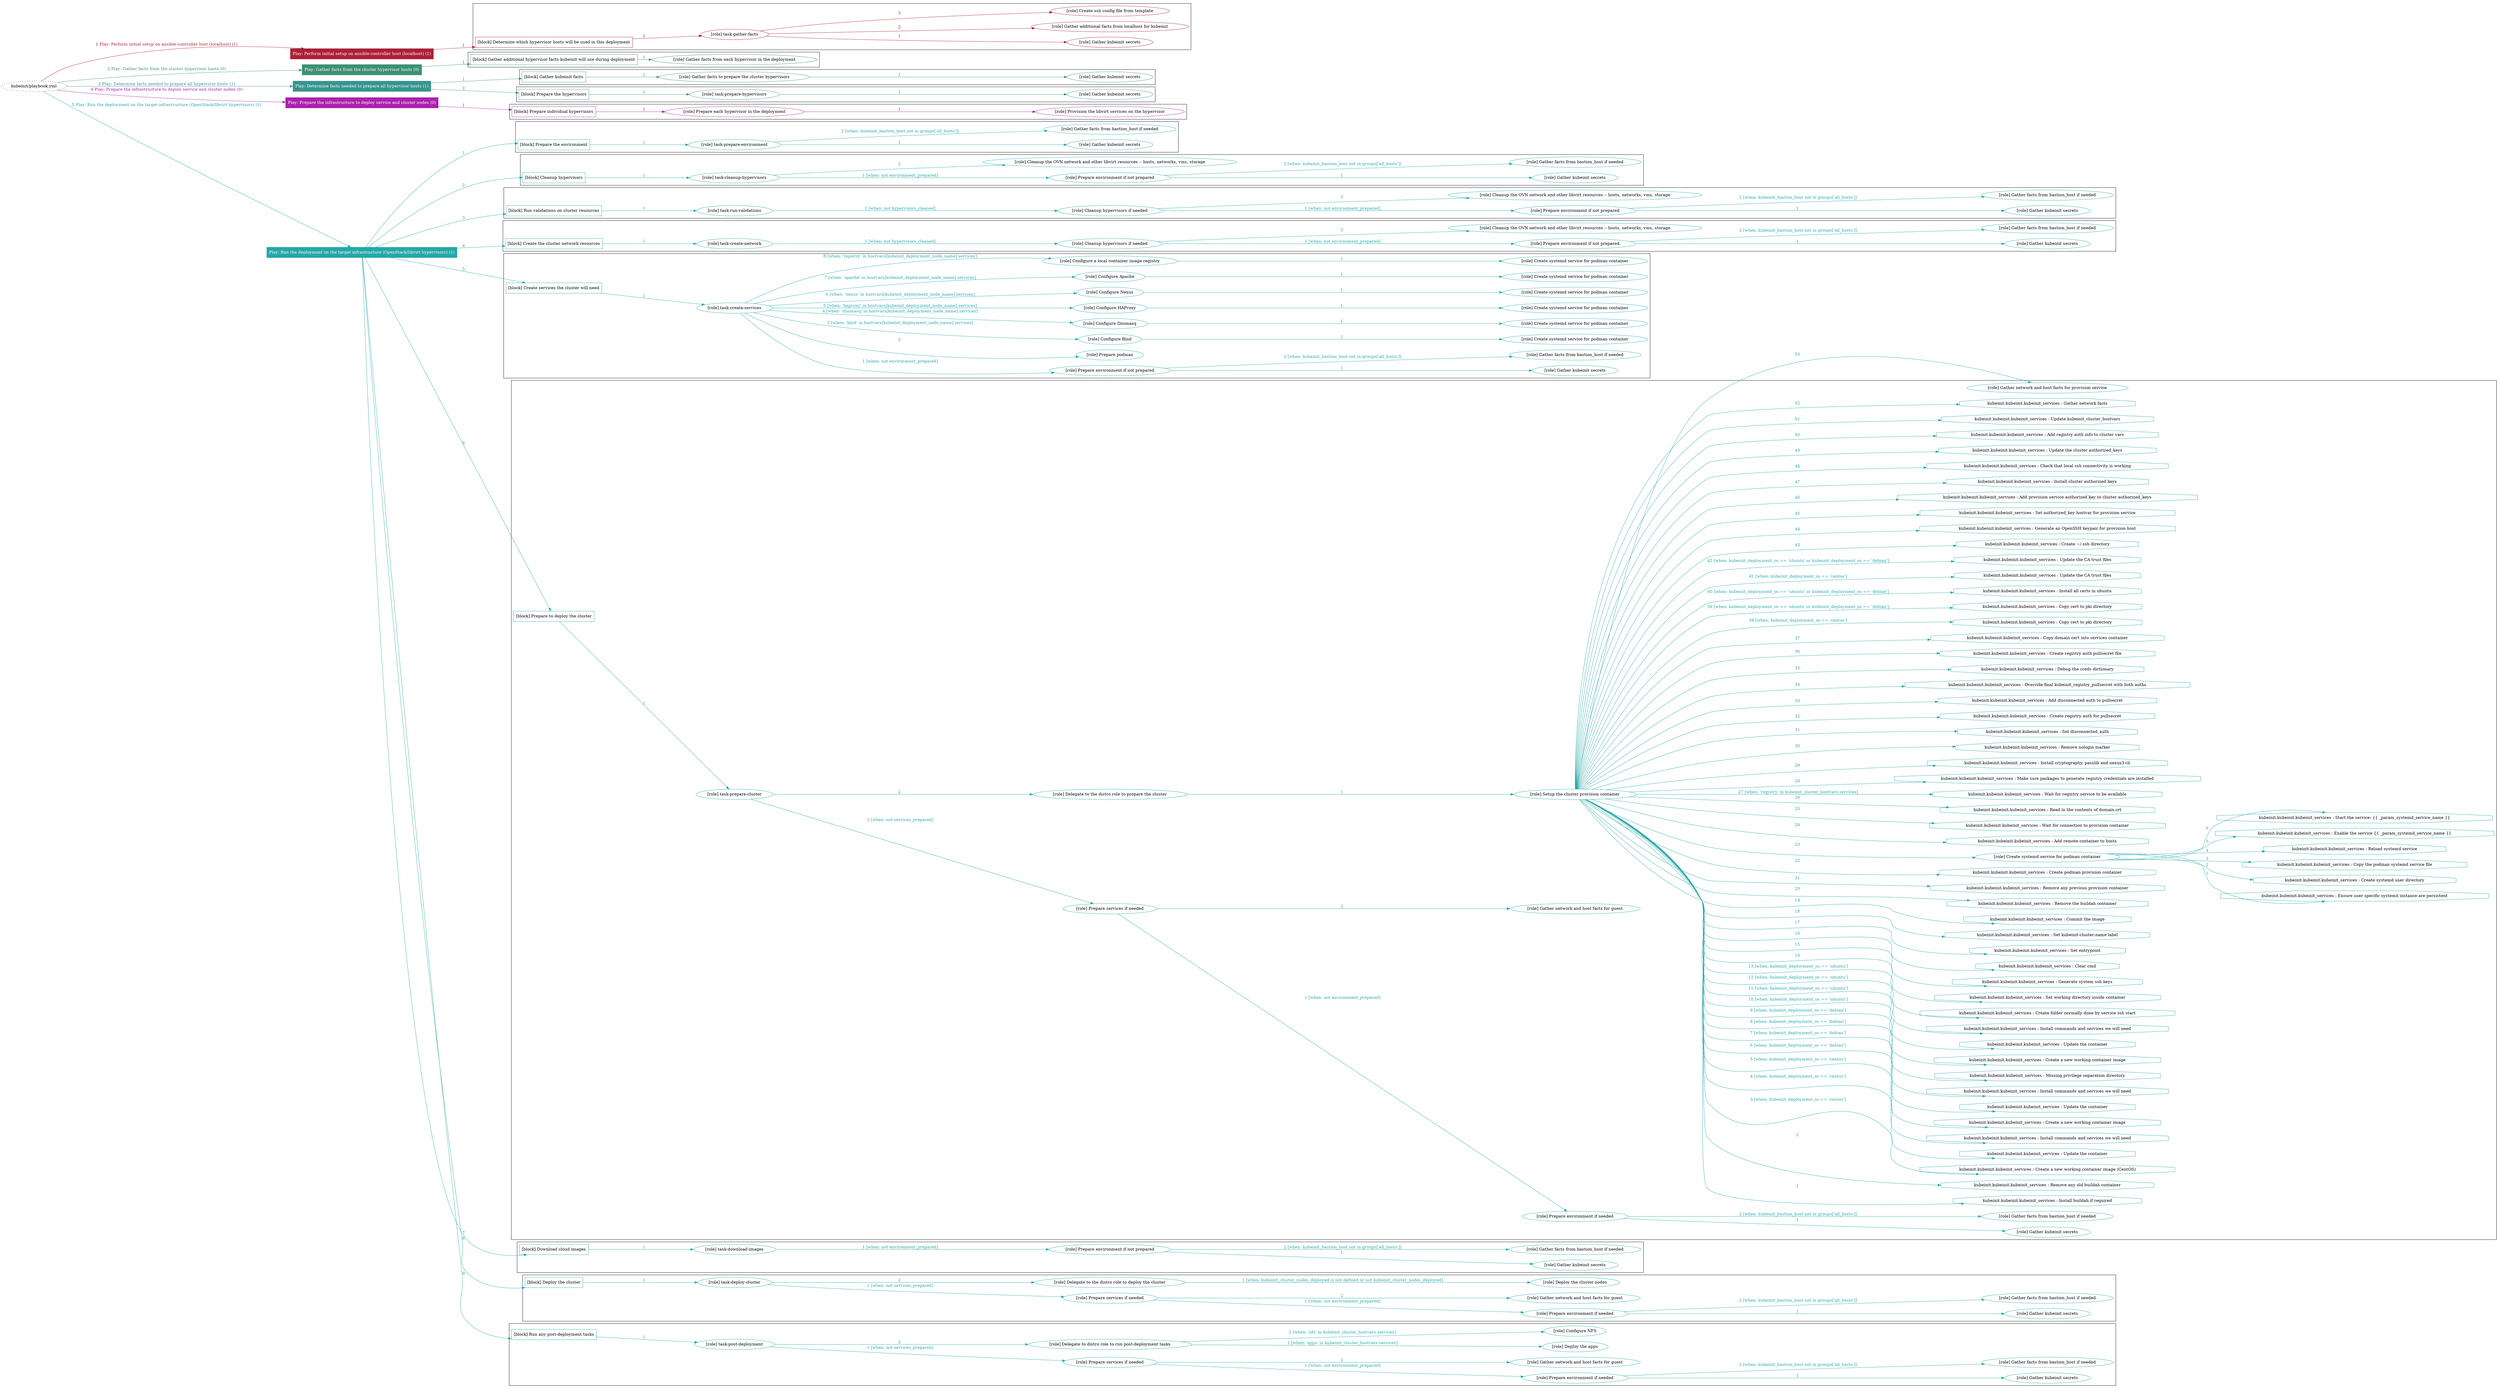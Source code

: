 digraph {
	graph [concentrate=true ordering=in rankdir=LR ratio=fill]
	edge [esep=5 sep=10]
	"kubeinit/playbook.yml" [URL="/home/runner/work/kubeinit/kubeinit/kubeinit/playbook.yml" id=playbook_c0661a7a style=dotted]
	"kubeinit/playbook.yml" -> play_0b413b74 [label="1 Play: Perform initial setup on ansible-controller host (localhost) (1)" color="#ac2037" fontcolor="#ac2037" id=edge_play_0b413b74 labeltooltip="1 Play: Perform initial setup on ansible-controller host (localhost) (1)" tooltip="1 Play: Perform initial setup on ansible-controller host (localhost) (1)"]
	subgraph "Play: Perform initial setup on ansible-controller host (localhost) (1)" {
		play_0b413b74 [label="Play: Perform initial setup on ansible-controller host (localhost) (1)" URL="/home/runner/work/kubeinit/kubeinit/kubeinit/playbook.yml" color="#ac2037" fontcolor="#ffffff" id=play_0b413b74 shape=box style=filled tooltip=localhost]
		play_0b413b74 -> block_dce75789 [label=1 color="#ac2037" fontcolor="#ac2037" id=edge_block_dce75789 labeltooltip=1 tooltip=1]
		subgraph cluster_block_dce75789 {
			block_dce75789 [label="[block] Determine which hypervisor hosts will be used in this deployment" URL="/home/runner/work/kubeinit/kubeinit/kubeinit/playbook.yml" color="#ac2037" id=block_dce75789 labeltooltip="Determine which hypervisor hosts will be used in this deployment" shape=box tooltip="Determine which hypervisor hosts will be used in this deployment"]
			block_dce75789 -> role_ebd65508 [label="1 " color="#ac2037" fontcolor="#ac2037" id=edge_role_ebd65508 labeltooltip="1 " tooltip="1 "]
			subgraph "task-gather-facts" {
				role_ebd65508 [label="[role] task-gather-facts" URL="/home/runner/work/kubeinit/kubeinit/kubeinit/playbook.yml" color="#ac2037" id=role_ebd65508 tooltip="task-gather-facts"]
				role_ebd65508 -> role_830b8e8b [label="1 " color="#ac2037" fontcolor="#ac2037" id=edge_role_830b8e8b labeltooltip="1 " tooltip="1 "]
				subgraph "Gather kubeinit secrets" {
					role_830b8e8b [label="[role] Gather kubeinit secrets" URL="/home/runner/.ansible/collections/ansible_collections/kubeinit/kubeinit/roles/kubeinit_prepare/tasks/build_hypervisors_group.yml" color="#ac2037" id=role_830b8e8b tooltip="Gather kubeinit secrets"]
				}
				role_ebd65508 -> role_82bd1171 [label="2 " color="#ac2037" fontcolor="#ac2037" id=edge_role_82bd1171 labeltooltip="2 " tooltip="2 "]
				subgraph "Gather additional facts from localhost for kubeinit" {
					role_82bd1171 [label="[role] Gather additional facts from localhost for kubeinit" URL="/home/runner/.ansible/collections/ansible_collections/kubeinit/kubeinit/roles/kubeinit_prepare/tasks/build_hypervisors_group.yml" color="#ac2037" id=role_82bd1171 tooltip="Gather additional facts from localhost for kubeinit"]
				}
				role_ebd65508 -> role_c25fdcd9 [label="3 " color="#ac2037" fontcolor="#ac2037" id=edge_role_c25fdcd9 labeltooltip="3 " tooltip="3 "]
				subgraph "Create ssh config file from template" {
					role_c25fdcd9 [label="[role] Create ssh config file from template" URL="/home/runner/.ansible/collections/ansible_collections/kubeinit/kubeinit/roles/kubeinit_prepare/tasks/build_hypervisors_group.yml" color="#ac2037" id=role_c25fdcd9 tooltip="Create ssh config file from template"]
				}
			}
		}
	}
	"kubeinit/playbook.yml" -> play_06262c2c [label="2 Play: Gather facts from the cluster hypervisor hosts (0)" color="#3c9075" fontcolor="#3c9075" id=edge_play_06262c2c labeltooltip="2 Play: Gather facts from the cluster hypervisor hosts (0)" tooltip="2 Play: Gather facts from the cluster hypervisor hosts (0)"]
	subgraph "Play: Gather facts from the cluster hypervisor hosts (0)" {
		play_06262c2c [label="Play: Gather facts from the cluster hypervisor hosts (0)" URL="/home/runner/work/kubeinit/kubeinit/kubeinit/playbook.yml" color="#3c9075" fontcolor="#ffffff" id=play_06262c2c shape=box style=filled tooltip="Play: Gather facts from the cluster hypervisor hosts (0)"]
		play_06262c2c -> block_e6f5f90e [label=1 color="#3c9075" fontcolor="#3c9075" id=edge_block_e6f5f90e labeltooltip=1 tooltip=1]
		subgraph cluster_block_e6f5f90e {
			block_e6f5f90e [label="[block] Gather additional hypervisor facts kubeinit will use during deployment" URL="/home/runner/work/kubeinit/kubeinit/kubeinit/playbook.yml" color="#3c9075" id=block_e6f5f90e labeltooltip="Gather additional hypervisor facts kubeinit will use during deployment" shape=box tooltip="Gather additional hypervisor facts kubeinit will use during deployment"]
			block_e6f5f90e -> role_da1e46a8 [label="1 " color="#3c9075" fontcolor="#3c9075" id=edge_role_da1e46a8 labeltooltip="1 " tooltip="1 "]
			subgraph "Gather facts from each hypervisor in the deployment" {
				role_da1e46a8 [label="[role] Gather facts from each hypervisor in the deployment" URL="/home/runner/work/kubeinit/kubeinit/kubeinit/playbook.yml" color="#3c9075" id=role_da1e46a8 tooltip="Gather facts from each hypervisor in the deployment"]
			}
		}
	}
	"kubeinit/playbook.yml" -> play_f670e752 [label="3 Play: Determine facts needed to prepare all hypervisor hosts (1)" color="#37958d" fontcolor="#37958d" id=edge_play_f670e752 labeltooltip="3 Play: Determine facts needed to prepare all hypervisor hosts (1)" tooltip="3 Play: Determine facts needed to prepare all hypervisor hosts (1)"]
	subgraph "Play: Determine facts needed to prepare all hypervisor hosts (1)" {
		play_f670e752 [label="Play: Determine facts needed to prepare all hypervisor hosts (1)" URL="/home/runner/work/kubeinit/kubeinit/kubeinit/playbook.yml" color="#37958d" fontcolor="#ffffff" id=play_f670e752 shape=box style=filled tooltip=localhost]
		play_f670e752 -> block_fa0644a8 [label=1 color="#37958d" fontcolor="#37958d" id=edge_block_fa0644a8 labeltooltip=1 tooltip=1]
		subgraph cluster_block_fa0644a8 {
			block_fa0644a8 [label="[block] Gather kubeinit facts" URL="/home/runner/work/kubeinit/kubeinit/kubeinit/playbook.yml" color="#37958d" id=block_fa0644a8 labeltooltip="Gather kubeinit facts" shape=box tooltip="Gather kubeinit facts"]
			block_fa0644a8 -> role_0ed24cf8 [label="1 " color="#37958d" fontcolor="#37958d" id=edge_role_0ed24cf8 labeltooltip="1 " tooltip="1 "]
			subgraph "Gather facts to prepare the cluster hypervisors" {
				role_0ed24cf8 [label="[role] Gather facts to prepare the cluster hypervisors" URL="/home/runner/work/kubeinit/kubeinit/kubeinit/playbook.yml" color="#37958d" id=role_0ed24cf8 tooltip="Gather facts to prepare the cluster hypervisors"]
				role_0ed24cf8 -> role_7a81f295 [label="1 " color="#37958d" fontcolor="#37958d" id=edge_role_7a81f295 labeltooltip="1 " tooltip="1 "]
				subgraph "Gather kubeinit secrets" {
					role_7a81f295 [label="[role] Gather kubeinit secrets" URL="/home/runner/.ansible/collections/ansible_collections/kubeinit/kubeinit/roles/kubeinit_prepare/tasks/gather_kubeinit_facts.yml" color="#37958d" id=role_7a81f295 tooltip="Gather kubeinit secrets"]
				}
			}
		}
		play_f670e752 -> block_f376b106 [label=2 color="#37958d" fontcolor="#37958d" id=edge_block_f376b106 labeltooltip=2 tooltip=2]
		subgraph cluster_block_f376b106 {
			block_f376b106 [label="[block] Prepare the hypervisors" URL="/home/runner/work/kubeinit/kubeinit/kubeinit/playbook.yml" color="#37958d" id=block_f376b106 labeltooltip="Prepare the hypervisors" shape=box tooltip="Prepare the hypervisors"]
			block_f376b106 -> role_ee10f979 [label="1 " color="#37958d" fontcolor="#37958d" id=edge_role_ee10f979 labeltooltip="1 " tooltip="1 "]
			subgraph "task-prepare-hypervisors" {
				role_ee10f979 [label="[role] task-prepare-hypervisors" URL="/home/runner/work/kubeinit/kubeinit/kubeinit/playbook.yml" color="#37958d" id=role_ee10f979 tooltip="task-prepare-hypervisors"]
				role_ee10f979 -> role_555170bf [label="1 " color="#37958d" fontcolor="#37958d" id=edge_role_555170bf labeltooltip="1 " tooltip="1 "]
				subgraph "Gather kubeinit secrets" {
					role_555170bf [label="[role] Gather kubeinit secrets" URL="/home/runner/.ansible/collections/ansible_collections/kubeinit/kubeinit/roles/kubeinit_prepare/tasks/gather_kubeinit_facts.yml" color="#37958d" id=role_555170bf tooltip="Gather kubeinit secrets"]
				}
			}
		}
	}
	"kubeinit/playbook.yml" -> play_e253c115 [label="4 Play: Prepare the infrastructure to deploy service and cluster nodes (0)" color="#ac20ac" fontcolor="#ac20ac" id=edge_play_e253c115 labeltooltip="4 Play: Prepare the infrastructure to deploy service and cluster nodes (0)" tooltip="4 Play: Prepare the infrastructure to deploy service and cluster nodes (0)"]
	subgraph "Play: Prepare the infrastructure to deploy service and cluster nodes (0)" {
		play_e253c115 [label="Play: Prepare the infrastructure to deploy service and cluster nodes (0)" URL="/home/runner/work/kubeinit/kubeinit/kubeinit/playbook.yml" color="#ac20ac" fontcolor="#ffffff" id=play_e253c115 shape=box style=filled tooltip="Play: Prepare the infrastructure to deploy service and cluster nodes (0)"]
		play_e253c115 -> block_abd23215 [label=1 color="#ac20ac" fontcolor="#ac20ac" id=edge_block_abd23215 labeltooltip=1 tooltip=1]
		subgraph cluster_block_abd23215 {
			block_abd23215 [label="[block] Prepare individual hypervisors" URL="/home/runner/work/kubeinit/kubeinit/kubeinit/playbook.yml" color="#ac20ac" id=block_abd23215 labeltooltip="Prepare individual hypervisors" shape=box tooltip="Prepare individual hypervisors"]
			block_abd23215 -> role_3d84b61c [label="1 " color="#ac20ac" fontcolor="#ac20ac" id=edge_role_3d84b61c labeltooltip="1 " tooltip="1 "]
			subgraph "Prepare each hypervisor in the deployment" {
				role_3d84b61c [label="[role] Prepare each hypervisor in the deployment" URL="/home/runner/work/kubeinit/kubeinit/kubeinit/playbook.yml" color="#ac20ac" id=role_3d84b61c tooltip="Prepare each hypervisor in the deployment"]
				role_3d84b61c -> role_2022ae57 [label="1 " color="#ac20ac" fontcolor="#ac20ac" id=edge_role_2022ae57 labeltooltip="1 " tooltip="1 "]
				subgraph "Provision the libvirt services on the hypervisor" {
					role_2022ae57 [label="[role] Provision the libvirt services on the hypervisor" URL="/home/runner/.ansible/collections/ansible_collections/kubeinit/kubeinit/roles/kubeinit_prepare/tasks/prepare_hypervisor.yml" color="#ac20ac" id=role_2022ae57 tooltip="Provision the libvirt services on the hypervisor"]
				}
			}
		}
	}
	"kubeinit/playbook.yml" -> play_640c50f7 [label="5 Play: Run the deployment on the target infrastructure (OpenStack/libvirt hypervisors) (1)" color="#25a7a7" fontcolor="#25a7a7" id=edge_play_640c50f7 labeltooltip="5 Play: Run the deployment on the target infrastructure (OpenStack/libvirt hypervisors) (1)" tooltip="5 Play: Run the deployment on the target infrastructure (OpenStack/libvirt hypervisors) (1)"]
	subgraph "Play: Run the deployment on the target infrastructure (OpenStack/libvirt hypervisors) (1)" {
		play_640c50f7 [label="Play: Run the deployment on the target infrastructure (OpenStack/libvirt hypervisors) (1)" URL="/home/runner/work/kubeinit/kubeinit/kubeinit/playbook.yml" color="#25a7a7" fontcolor="#ffffff" id=play_640c50f7 shape=box style=filled tooltip=localhost]
		play_640c50f7 -> block_b0335f35 [label=1 color="#25a7a7" fontcolor="#25a7a7" id=edge_block_b0335f35 labeltooltip=1 tooltip=1]
		subgraph cluster_block_b0335f35 {
			block_b0335f35 [label="[block] Prepare the environment" URL="/home/runner/work/kubeinit/kubeinit/kubeinit/playbook.yml" color="#25a7a7" id=block_b0335f35 labeltooltip="Prepare the environment" shape=box tooltip="Prepare the environment"]
			block_b0335f35 -> role_a29acfbe [label="1 " color="#25a7a7" fontcolor="#25a7a7" id=edge_role_a29acfbe labeltooltip="1 " tooltip="1 "]
			subgraph "task-prepare-environment" {
				role_a29acfbe [label="[role] task-prepare-environment" URL="/home/runner/work/kubeinit/kubeinit/kubeinit/playbook.yml" color="#25a7a7" id=role_a29acfbe tooltip="task-prepare-environment"]
				role_a29acfbe -> role_ab2dbec8 [label="1 " color="#25a7a7" fontcolor="#25a7a7" id=edge_role_ab2dbec8 labeltooltip="1 " tooltip="1 "]
				subgraph "Gather kubeinit secrets" {
					role_ab2dbec8 [label="[role] Gather kubeinit secrets" URL="/home/runner/.ansible/collections/ansible_collections/kubeinit/kubeinit/roles/kubeinit_prepare/tasks/gather_kubeinit_facts.yml" color="#25a7a7" id=role_ab2dbec8 tooltip="Gather kubeinit secrets"]
				}
				role_a29acfbe -> role_d1df03c5 [label="2 [when: kubeinit_bastion_host not in groups['all_hosts']]" color="#25a7a7" fontcolor="#25a7a7" id=edge_role_d1df03c5 labeltooltip="2 [when: kubeinit_bastion_host not in groups['all_hosts']]" tooltip="2 [when: kubeinit_bastion_host not in groups['all_hosts']]"]
				subgraph "Gather facts from bastion_host if needed" {
					role_d1df03c5 [label="[role] Gather facts from bastion_host if needed" URL="/home/runner/.ansible/collections/ansible_collections/kubeinit/kubeinit/roles/kubeinit_prepare/tasks/main.yml" color="#25a7a7" id=role_d1df03c5 tooltip="Gather facts from bastion_host if needed"]
				}
			}
		}
		play_640c50f7 -> block_c6237a71 [label=2 color="#25a7a7" fontcolor="#25a7a7" id=edge_block_c6237a71 labeltooltip=2 tooltip=2]
		subgraph cluster_block_c6237a71 {
			block_c6237a71 [label="[block] Cleanup hypervisors" URL="/home/runner/work/kubeinit/kubeinit/kubeinit/playbook.yml" color="#25a7a7" id=block_c6237a71 labeltooltip="Cleanup hypervisors" shape=box tooltip="Cleanup hypervisors"]
			block_c6237a71 -> role_398eb610 [label="1 " color="#25a7a7" fontcolor="#25a7a7" id=edge_role_398eb610 labeltooltip="1 " tooltip="1 "]
			subgraph "task-cleanup-hypervisors" {
				role_398eb610 [label="[role] task-cleanup-hypervisors" URL="/home/runner/work/kubeinit/kubeinit/kubeinit/playbook.yml" color="#25a7a7" id=role_398eb610 tooltip="task-cleanup-hypervisors"]
				role_398eb610 -> role_e49927df [label="1 [when: not environment_prepared]" color="#25a7a7" fontcolor="#25a7a7" id=edge_role_e49927df labeltooltip="1 [when: not environment_prepared]" tooltip="1 [when: not environment_prepared]"]
				subgraph "Prepare environment if not prepared" {
					role_e49927df [label="[role] Prepare environment if not prepared" URL="/home/runner/.ansible/collections/ansible_collections/kubeinit/kubeinit/roles/kubeinit_libvirt/tasks/cleanup_hypervisors.yml" color="#25a7a7" id=role_e49927df tooltip="Prepare environment if not prepared"]
					role_e49927df -> role_6a21d240 [label="1 " color="#25a7a7" fontcolor="#25a7a7" id=edge_role_6a21d240 labeltooltip="1 " tooltip="1 "]
					subgraph "Gather kubeinit secrets" {
						role_6a21d240 [label="[role] Gather kubeinit secrets" URL="/home/runner/.ansible/collections/ansible_collections/kubeinit/kubeinit/roles/kubeinit_prepare/tasks/gather_kubeinit_facts.yml" color="#25a7a7" id=role_6a21d240 tooltip="Gather kubeinit secrets"]
					}
					role_e49927df -> role_79f95aa3 [label="2 [when: kubeinit_bastion_host not in groups['all_hosts']]" color="#25a7a7" fontcolor="#25a7a7" id=edge_role_79f95aa3 labeltooltip="2 [when: kubeinit_bastion_host not in groups['all_hosts']]" tooltip="2 [when: kubeinit_bastion_host not in groups['all_hosts']]"]
					subgraph "Gather facts from bastion_host if needed" {
						role_79f95aa3 [label="[role] Gather facts from bastion_host if needed" URL="/home/runner/.ansible/collections/ansible_collections/kubeinit/kubeinit/roles/kubeinit_prepare/tasks/main.yml" color="#25a7a7" id=role_79f95aa3 tooltip="Gather facts from bastion_host if needed"]
					}
				}
				role_398eb610 -> role_24693268 [label="2 " color="#25a7a7" fontcolor="#25a7a7" id=edge_role_24693268 labeltooltip="2 " tooltip="2 "]
				subgraph "Cleanup the OVN network and other libvirt resources -- hosts, networks, vms, storage" {
					role_24693268 [label="[role] Cleanup the OVN network and other libvirt resources -- hosts, networks, vms, storage" URL="/home/runner/.ansible/collections/ansible_collections/kubeinit/kubeinit/roles/kubeinit_libvirt/tasks/cleanup_hypervisors.yml" color="#25a7a7" id=role_24693268 tooltip="Cleanup the OVN network and other libvirt resources -- hosts, networks, vms, storage"]
				}
			}
		}
		play_640c50f7 -> block_5d6c8377 [label=3 color="#25a7a7" fontcolor="#25a7a7" id=edge_block_5d6c8377 labeltooltip=3 tooltip=3]
		subgraph cluster_block_5d6c8377 {
			block_5d6c8377 [label="[block] Run validations on cluster resources" URL="/home/runner/work/kubeinit/kubeinit/kubeinit/playbook.yml" color="#25a7a7" id=block_5d6c8377 labeltooltip="Run validations on cluster resources" shape=box tooltip="Run validations on cluster resources"]
			block_5d6c8377 -> role_7e6070df [label="1 " color="#25a7a7" fontcolor="#25a7a7" id=edge_role_7e6070df labeltooltip="1 " tooltip="1 "]
			subgraph "task-run-validations" {
				role_7e6070df [label="[role] task-run-validations" URL="/home/runner/work/kubeinit/kubeinit/kubeinit/playbook.yml" color="#25a7a7" id=role_7e6070df tooltip="task-run-validations"]
				role_7e6070df -> role_3305f057 [label="1 [when: not hypervisors_cleaned]" color="#25a7a7" fontcolor="#25a7a7" id=edge_role_3305f057 labeltooltip="1 [when: not hypervisors_cleaned]" tooltip="1 [when: not hypervisors_cleaned]"]
				subgraph "Cleanup hypervisors if needed" {
					role_3305f057 [label="[role] Cleanup hypervisors if needed" URL="/home/runner/.ansible/collections/ansible_collections/kubeinit/kubeinit/roles/kubeinit_validations/tasks/main.yml" color="#25a7a7" id=role_3305f057 tooltip="Cleanup hypervisors if needed"]
					role_3305f057 -> role_eab7dbaa [label="1 [when: not environment_prepared]" color="#25a7a7" fontcolor="#25a7a7" id=edge_role_eab7dbaa labeltooltip="1 [when: not environment_prepared]" tooltip="1 [when: not environment_prepared]"]
					subgraph "Prepare environment if not prepared" {
						role_eab7dbaa [label="[role] Prepare environment if not prepared" URL="/home/runner/.ansible/collections/ansible_collections/kubeinit/kubeinit/roles/kubeinit_libvirt/tasks/cleanup_hypervisors.yml" color="#25a7a7" id=role_eab7dbaa tooltip="Prepare environment if not prepared"]
						role_eab7dbaa -> role_16ab7446 [label="1 " color="#25a7a7" fontcolor="#25a7a7" id=edge_role_16ab7446 labeltooltip="1 " tooltip="1 "]
						subgraph "Gather kubeinit secrets" {
							role_16ab7446 [label="[role] Gather kubeinit secrets" URL="/home/runner/.ansible/collections/ansible_collections/kubeinit/kubeinit/roles/kubeinit_prepare/tasks/gather_kubeinit_facts.yml" color="#25a7a7" id=role_16ab7446 tooltip="Gather kubeinit secrets"]
						}
						role_eab7dbaa -> role_7800f4c3 [label="2 [when: kubeinit_bastion_host not in groups['all_hosts']]" color="#25a7a7" fontcolor="#25a7a7" id=edge_role_7800f4c3 labeltooltip="2 [when: kubeinit_bastion_host not in groups['all_hosts']]" tooltip="2 [when: kubeinit_bastion_host not in groups['all_hosts']]"]
						subgraph "Gather facts from bastion_host if needed" {
							role_7800f4c3 [label="[role] Gather facts from bastion_host if needed" URL="/home/runner/.ansible/collections/ansible_collections/kubeinit/kubeinit/roles/kubeinit_prepare/tasks/main.yml" color="#25a7a7" id=role_7800f4c3 tooltip="Gather facts from bastion_host if needed"]
						}
					}
					role_3305f057 -> role_879ee37b [label="2 " color="#25a7a7" fontcolor="#25a7a7" id=edge_role_879ee37b labeltooltip="2 " tooltip="2 "]
					subgraph "Cleanup the OVN network and other libvirt resources -- hosts, networks, vms, storage" {
						role_879ee37b [label="[role] Cleanup the OVN network and other libvirt resources -- hosts, networks, vms, storage" URL="/home/runner/.ansible/collections/ansible_collections/kubeinit/kubeinit/roles/kubeinit_libvirt/tasks/cleanup_hypervisors.yml" color="#25a7a7" id=role_879ee37b tooltip="Cleanup the OVN network and other libvirt resources -- hosts, networks, vms, storage"]
					}
				}
			}
		}
		play_640c50f7 -> block_098425a8 [label=4 color="#25a7a7" fontcolor="#25a7a7" id=edge_block_098425a8 labeltooltip=4 tooltip=4]
		subgraph cluster_block_098425a8 {
			block_098425a8 [label="[block] Create the cluster network resources" URL="/home/runner/work/kubeinit/kubeinit/kubeinit/playbook.yml" color="#25a7a7" id=block_098425a8 labeltooltip="Create the cluster network resources" shape=box tooltip="Create the cluster network resources"]
			block_098425a8 -> role_f34bb4e0 [label="1 " color="#25a7a7" fontcolor="#25a7a7" id=edge_role_f34bb4e0 labeltooltip="1 " tooltip="1 "]
			subgraph "task-create-network" {
				role_f34bb4e0 [label="[role] task-create-network" URL="/home/runner/work/kubeinit/kubeinit/kubeinit/playbook.yml" color="#25a7a7" id=role_f34bb4e0 tooltip="task-create-network"]
				role_f34bb4e0 -> role_b218c7fe [label="1 [when: not hypervisors_cleaned]" color="#25a7a7" fontcolor="#25a7a7" id=edge_role_b218c7fe labeltooltip="1 [when: not hypervisors_cleaned]" tooltip="1 [when: not hypervisors_cleaned]"]
				subgraph "Cleanup hypervisors if needed" {
					role_b218c7fe [label="[role] Cleanup hypervisors if needed" URL="/home/runner/.ansible/collections/ansible_collections/kubeinit/kubeinit/roles/kubeinit_libvirt/tasks/create_network.yml" color="#25a7a7" id=role_b218c7fe tooltip="Cleanup hypervisors if needed"]
					role_b218c7fe -> role_f25b34ac [label="1 [when: not environment_prepared]" color="#25a7a7" fontcolor="#25a7a7" id=edge_role_f25b34ac labeltooltip="1 [when: not environment_prepared]" tooltip="1 [when: not environment_prepared]"]
					subgraph "Prepare environment if not prepared" {
						role_f25b34ac [label="[role] Prepare environment if not prepared" URL="/home/runner/.ansible/collections/ansible_collections/kubeinit/kubeinit/roles/kubeinit_libvirt/tasks/cleanup_hypervisors.yml" color="#25a7a7" id=role_f25b34ac tooltip="Prepare environment if not prepared"]
						role_f25b34ac -> role_6b87a783 [label="1 " color="#25a7a7" fontcolor="#25a7a7" id=edge_role_6b87a783 labeltooltip="1 " tooltip="1 "]
						subgraph "Gather kubeinit secrets" {
							role_6b87a783 [label="[role] Gather kubeinit secrets" URL="/home/runner/.ansible/collections/ansible_collections/kubeinit/kubeinit/roles/kubeinit_prepare/tasks/gather_kubeinit_facts.yml" color="#25a7a7" id=role_6b87a783 tooltip="Gather kubeinit secrets"]
						}
						role_f25b34ac -> role_24b4b919 [label="2 [when: kubeinit_bastion_host not in groups['all_hosts']]" color="#25a7a7" fontcolor="#25a7a7" id=edge_role_24b4b919 labeltooltip="2 [when: kubeinit_bastion_host not in groups['all_hosts']]" tooltip="2 [when: kubeinit_bastion_host not in groups['all_hosts']]"]
						subgraph "Gather facts from bastion_host if needed" {
							role_24b4b919 [label="[role] Gather facts from bastion_host if needed" URL="/home/runner/.ansible/collections/ansible_collections/kubeinit/kubeinit/roles/kubeinit_prepare/tasks/main.yml" color="#25a7a7" id=role_24b4b919 tooltip="Gather facts from bastion_host if needed"]
						}
					}
					role_b218c7fe -> role_fe226c32 [label="2 " color="#25a7a7" fontcolor="#25a7a7" id=edge_role_fe226c32 labeltooltip="2 " tooltip="2 "]
					subgraph "Cleanup the OVN network and other libvirt resources -- hosts, networks, vms, storage" {
						role_fe226c32 [label="[role] Cleanup the OVN network and other libvirt resources -- hosts, networks, vms, storage" URL="/home/runner/.ansible/collections/ansible_collections/kubeinit/kubeinit/roles/kubeinit_libvirt/tasks/cleanup_hypervisors.yml" color="#25a7a7" id=role_fe226c32 tooltip="Cleanup the OVN network and other libvirt resources -- hosts, networks, vms, storage"]
					}
				}
			}
		}
		play_640c50f7 -> block_69bb0990 [label=5 color="#25a7a7" fontcolor="#25a7a7" id=edge_block_69bb0990 labeltooltip=5 tooltip=5]
		subgraph cluster_block_69bb0990 {
			block_69bb0990 [label="[block] Create services the cluster will need" URL="/home/runner/work/kubeinit/kubeinit/kubeinit/playbook.yml" color="#25a7a7" id=block_69bb0990 labeltooltip="Create services the cluster will need" shape=box tooltip="Create services the cluster will need"]
			block_69bb0990 -> role_6746ba63 [label="1 " color="#25a7a7" fontcolor="#25a7a7" id=edge_role_6746ba63 labeltooltip="1 " tooltip="1 "]
			subgraph "task-create-services" {
				role_6746ba63 [label="[role] task-create-services" URL="/home/runner/work/kubeinit/kubeinit/kubeinit/playbook.yml" color="#25a7a7" id=role_6746ba63 tooltip="task-create-services"]
				role_6746ba63 -> role_5a763c7a [label="1 [when: not environment_prepared]" color="#25a7a7" fontcolor="#25a7a7" id=edge_role_5a763c7a labeltooltip="1 [when: not environment_prepared]" tooltip="1 [when: not environment_prepared]"]
				subgraph "Prepare environment if not prepared" {
					role_5a763c7a [label="[role] Prepare environment if not prepared" URL="/home/runner/.ansible/collections/ansible_collections/kubeinit/kubeinit/roles/kubeinit_services/tasks/main.yml" color="#25a7a7" id=role_5a763c7a tooltip="Prepare environment if not prepared"]
					role_5a763c7a -> role_8bfa211b [label="1 " color="#25a7a7" fontcolor="#25a7a7" id=edge_role_8bfa211b labeltooltip="1 " tooltip="1 "]
					subgraph "Gather kubeinit secrets" {
						role_8bfa211b [label="[role] Gather kubeinit secrets" URL="/home/runner/.ansible/collections/ansible_collections/kubeinit/kubeinit/roles/kubeinit_prepare/tasks/gather_kubeinit_facts.yml" color="#25a7a7" id=role_8bfa211b tooltip="Gather kubeinit secrets"]
					}
					role_5a763c7a -> role_0e46f78b [label="2 [when: kubeinit_bastion_host not in groups['all_hosts']]" color="#25a7a7" fontcolor="#25a7a7" id=edge_role_0e46f78b labeltooltip="2 [when: kubeinit_bastion_host not in groups['all_hosts']]" tooltip="2 [when: kubeinit_bastion_host not in groups['all_hosts']]"]
					subgraph "Gather facts from bastion_host if needed" {
						role_0e46f78b [label="[role] Gather facts from bastion_host if needed" URL="/home/runner/.ansible/collections/ansible_collections/kubeinit/kubeinit/roles/kubeinit_prepare/tasks/main.yml" color="#25a7a7" id=role_0e46f78b tooltip="Gather facts from bastion_host if needed"]
					}
				}
				role_6746ba63 -> role_7ef28064 [label="2 " color="#25a7a7" fontcolor="#25a7a7" id=edge_role_7ef28064 labeltooltip="2 " tooltip="2 "]
				subgraph "Prepare podman" {
					role_7ef28064 [label="[role] Prepare podman" URL="/home/runner/.ansible/collections/ansible_collections/kubeinit/kubeinit/roles/kubeinit_services/tasks/00_create_service_pod.yml" color="#25a7a7" id=role_7ef28064 tooltip="Prepare podman"]
				}
				role_6746ba63 -> role_2e34a2e7 [label="3 [when: 'bind' in hostvars[kubeinit_deployment_node_name].services]" color="#25a7a7" fontcolor="#25a7a7" id=edge_role_2e34a2e7 labeltooltip="3 [when: 'bind' in hostvars[kubeinit_deployment_node_name].services]" tooltip="3 [when: 'bind' in hostvars[kubeinit_deployment_node_name].services]"]
				subgraph "Configure Bind" {
					role_2e34a2e7 [label="[role] Configure Bind" URL="/home/runner/.ansible/collections/ansible_collections/kubeinit/kubeinit/roles/kubeinit_services/tasks/start_services_containers.yml" color="#25a7a7" id=role_2e34a2e7 tooltip="Configure Bind"]
					role_2e34a2e7 -> role_f9d0f910 [label="1 " color="#25a7a7" fontcolor="#25a7a7" id=edge_role_f9d0f910 labeltooltip="1 " tooltip="1 "]
					subgraph "Create systemd service for podman container" {
						role_f9d0f910 [label="[role] Create systemd service for podman container" URL="/home/runner/.ansible/collections/ansible_collections/kubeinit/kubeinit/roles/kubeinit_bind/tasks/main.yml" color="#25a7a7" id=role_f9d0f910 tooltip="Create systemd service for podman container"]
					}
				}
				role_6746ba63 -> role_8ce1f4e7 [label="4 [when: 'dnsmasq' in hostvars[kubeinit_deployment_node_name].services]" color="#25a7a7" fontcolor="#25a7a7" id=edge_role_8ce1f4e7 labeltooltip="4 [when: 'dnsmasq' in hostvars[kubeinit_deployment_node_name].services]" tooltip="4 [when: 'dnsmasq' in hostvars[kubeinit_deployment_node_name].services]"]
				subgraph "Configure Dnsmasq" {
					role_8ce1f4e7 [label="[role] Configure Dnsmasq" URL="/home/runner/.ansible/collections/ansible_collections/kubeinit/kubeinit/roles/kubeinit_services/tasks/start_services_containers.yml" color="#25a7a7" id=role_8ce1f4e7 tooltip="Configure Dnsmasq"]
					role_8ce1f4e7 -> role_37e9f22c [label="1 " color="#25a7a7" fontcolor="#25a7a7" id=edge_role_37e9f22c labeltooltip="1 " tooltip="1 "]
					subgraph "Create systemd service for podman container" {
						role_37e9f22c [label="[role] Create systemd service for podman container" URL="/home/runner/.ansible/collections/ansible_collections/kubeinit/kubeinit/roles/kubeinit_dnsmasq/tasks/main.yml" color="#25a7a7" id=role_37e9f22c tooltip="Create systemd service for podman container"]
					}
				}
				role_6746ba63 -> role_ead341e3 [label="5 [when: 'haproxy' in hostvars[kubeinit_deployment_node_name].services]" color="#25a7a7" fontcolor="#25a7a7" id=edge_role_ead341e3 labeltooltip="5 [when: 'haproxy' in hostvars[kubeinit_deployment_node_name].services]" tooltip="5 [when: 'haproxy' in hostvars[kubeinit_deployment_node_name].services]"]
				subgraph "Configure HAProxy" {
					role_ead341e3 [label="[role] Configure HAProxy" URL="/home/runner/.ansible/collections/ansible_collections/kubeinit/kubeinit/roles/kubeinit_services/tasks/start_services_containers.yml" color="#25a7a7" id=role_ead341e3 tooltip="Configure HAProxy"]
					role_ead341e3 -> role_4cbef2af [label="1 " color="#25a7a7" fontcolor="#25a7a7" id=edge_role_4cbef2af labeltooltip="1 " tooltip="1 "]
					subgraph "Create systemd service for podman container" {
						role_4cbef2af [label="[role] Create systemd service for podman container" URL="/home/runner/.ansible/collections/ansible_collections/kubeinit/kubeinit/roles/kubeinit_haproxy/tasks/main.yml" color="#25a7a7" id=role_4cbef2af tooltip="Create systemd service for podman container"]
					}
				}
				role_6746ba63 -> role_68f7e059 [label="6 [when: 'nexus' in hostvars[kubeinit_deployment_node_name].services]" color="#25a7a7" fontcolor="#25a7a7" id=edge_role_68f7e059 labeltooltip="6 [when: 'nexus' in hostvars[kubeinit_deployment_node_name].services]" tooltip="6 [when: 'nexus' in hostvars[kubeinit_deployment_node_name].services]"]
				subgraph "Configure Nexus" {
					role_68f7e059 [label="[role] Configure Nexus" URL="/home/runner/.ansible/collections/ansible_collections/kubeinit/kubeinit/roles/kubeinit_services/tasks/start_services_containers.yml" color="#25a7a7" id=role_68f7e059 tooltip="Configure Nexus"]
					role_68f7e059 -> role_688cebb8 [label="1 " color="#25a7a7" fontcolor="#25a7a7" id=edge_role_688cebb8 labeltooltip="1 " tooltip="1 "]
					subgraph "Create systemd service for podman container" {
						role_688cebb8 [label="[role] Create systemd service for podman container" URL="/home/runner/.ansible/collections/ansible_collections/kubeinit/kubeinit/roles/kubeinit_nexus/tasks/main.yml" color="#25a7a7" id=role_688cebb8 tooltip="Create systemd service for podman container"]
					}
				}
				role_6746ba63 -> role_a89492de [label="7 [when: 'apache' in hostvars[kubeinit_deployment_node_name].services]" color="#25a7a7" fontcolor="#25a7a7" id=edge_role_a89492de labeltooltip="7 [when: 'apache' in hostvars[kubeinit_deployment_node_name].services]" tooltip="7 [when: 'apache' in hostvars[kubeinit_deployment_node_name].services]"]
				subgraph "Configure Apache" {
					role_a89492de [label="[role] Configure Apache" URL="/home/runner/.ansible/collections/ansible_collections/kubeinit/kubeinit/roles/kubeinit_services/tasks/start_services_containers.yml" color="#25a7a7" id=role_a89492de tooltip="Configure Apache"]
					role_a89492de -> role_73282141 [label="1 " color="#25a7a7" fontcolor="#25a7a7" id=edge_role_73282141 labeltooltip="1 " tooltip="1 "]
					subgraph "Create systemd service for podman container" {
						role_73282141 [label="[role] Create systemd service for podman container" URL="/home/runner/.ansible/collections/ansible_collections/kubeinit/kubeinit/roles/kubeinit_apache/tasks/main.yml" color="#25a7a7" id=role_73282141 tooltip="Create systemd service for podman container"]
					}
				}
				role_6746ba63 -> role_87d396db [label="8 [when: 'registry' in hostvars[kubeinit_deployment_node_name].services]" color="#25a7a7" fontcolor="#25a7a7" id=edge_role_87d396db labeltooltip="8 [when: 'registry' in hostvars[kubeinit_deployment_node_name].services]" tooltip="8 [when: 'registry' in hostvars[kubeinit_deployment_node_name].services]"]
				subgraph "Configure a local container image registry" {
					role_87d396db [label="[role] Configure a local container image registry" URL="/home/runner/.ansible/collections/ansible_collections/kubeinit/kubeinit/roles/kubeinit_services/tasks/start_services_containers.yml" color="#25a7a7" id=role_87d396db tooltip="Configure a local container image registry"]
					role_87d396db -> role_de2dbc66 [label="1 " color="#25a7a7" fontcolor="#25a7a7" id=edge_role_de2dbc66 labeltooltip="1 " tooltip="1 "]
					subgraph "Create systemd service for podman container" {
						role_de2dbc66 [label="[role] Create systemd service for podman container" URL="/home/runner/.ansible/collections/ansible_collections/kubeinit/kubeinit/roles/kubeinit_registry/tasks/main.yml" color="#25a7a7" id=role_de2dbc66 tooltip="Create systemd service for podman container"]
					}
				}
			}
		}
		play_640c50f7 -> block_6ea6d2d2 [label=6 color="#25a7a7" fontcolor="#25a7a7" id=edge_block_6ea6d2d2 labeltooltip=6 tooltip=6]
		subgraph cluster_block_6ea6d2d2 {
			block_6ea6d2d2 [label="[block] Prepare to deploy the cluster" URL="/home/runner/work/kubeinit/kubeinit/kubeinit/playbook.yml" color="#25a7a7" id=block_6ea6d2d2 labeltooltip="Prepare to deploy the cluster" shape=box tooltip="Prepare to deploy the cluster"]
			block_6ea6d2d2 -> role_07603c6e [label="1 " color="#25a7a7" fontcolor="#25a7a7" id=edge_role_07603c6e labeltooltip="1 " tooltip="1 "]
			subgraph "task-prepare-cluster" {
				role_07603c6e [label="[role] task-prepare-cluster" URL="/home/runner/work/kubeinit/kubeinit/kubeinit/playbook.yml" color="#25a7a7" id=role_07603c6e tooltip="task-prepare-cluster"]
				role_07603c6e -> role_d24b45b8 [label="1 [when: not services_prepared]" color="#25a7a7" fontcolor="#25a7a7" id=edge_role_d24b45b8 labeltooltip="1 [when: not services_prepared]" tooltip="1 [when: not services_prepared]"]
				subgraph "Prepare services if needed" {
					role_d24b45b8 [label="[role] Prepare services if needed" URL="/home/runner/.ansible/collections/ansible_collections/kubeinit/kubeinit/roles/kubeinit_prepare/tasks/prepare_cluster.yml" color="#25a7a7" id=role_d24b45b8 tooltip="Prepare services if needed"]
					role_d24b45b8 -> role_8c712ed4 [label="1 [when: not environment_prepared]" color="#25a7a7" fontcolor="#25a7a7" id=edge_role_8c712ed4 labeltooltip="1 [when: not environment_prepared]" tooltip="1 [when: not environment_prepared]"]
					subgraph "Prepare environment if needed" {
						role_8c712ed4 [label="[role] Prepare environment if needed" URL="/home/runner/.ansible/collections/ansible_collections/kubeinit/kubeinit/roles/kubeinit_services/tasks/prepare_services.yml" color="#25a7a7" id=role_8c712ed4 tooltip="Prepare environment if needed"]
						role_8c712ed4 -> role_439ccfd7 [label="1 " color="#25a7a7" fontcolor="#25a7a7" id=edge_role_439ccfd7 labeltooltip="1 " tooltip="1 "]
						subgraph "Gather kubeinit secrets" {
							role_439ccfd7 [label="[role] Gather kubeinit secrets" URL="/home/runner/.ansible/collections/ansible_collections/kubeinit/kubeinit/roles/kubeinit_prepare/tasks/gather_kubeinit_facts.yml" color="#25a7a7" id=role_439ccfd7 tooltip="Gather kubeinit secrets"]
						}
						role_8c712ed4 -> role_0e69240a [label="2 [when: kubeinit_bastion_host not in groups['all_hosts']]" color="#25a7a7" fontcolor="#25a7a7" id=edge_role_0e69240a labeltooltip="2 [when: kubeinit_bastion_host not in groups['all_hosts']]" tooltip="2 [when: kubeinit_bastion_host not in groups['all_hosts']]"]
						subgraph "Gather facts from bastion_host if needed" {
							role_0e69240a [label="[role] Gather facts from bastion_host if needed" URL="/home/runner/.ansible/collections/ansible_collections/kubeinit/kubeinit/roles/kubeinit_prepare/tasks/main.yml" color="#25a7a7" id=role_0e69240a tooltip="Gather facts from bastion_host if needed"]
						}
					}
					role_d24b45b8 -> role_ec661364 [label="2 " color="#25a7a7" fontcolor="#25a7a7" id=edge_role_ec661364 labeltooltip="2 " tooltip="2 "]
					subgraph "Gather network and host facts for guest" {
						role_ec661364 [label="[role] Gather network and host facts for guest" URL="/home/runner/.ansible/collections/ansible_collections/kubeinit/kubeinit/roles/kubeinit_services/tasks/prepare_services.yml" color="#25a7a7" id=role_ec661364 tooltip="Gather network and host facts for guest"]
					}
				}
				role_07603c6e -> role_4d6a82e8 [label="2 " color="#25a7a7" fontcolor="#25a7a7" id=edge_role_4d6a82e8 labeltooltip="2 " tooltip="2 "]
				subgraph "Delegate to the distro role to prepare the cluster" {
					role_4d6a82e8 [label="[role] Delegate to the distro role to prepare the cluster" URL="/home/runner/.ansible/collections/ansible_collections/kubeinit/kubeinit/roles/kubeinit_prepare/tasks/prepare_cluster.yml" color="#25a7a7" id=role_4d6a82e8 tooltip="Delegate to the distro role to prepare the cluster"]
					role_4d6a82e8 -> role_3dce1703 [label="1 " color="#25a7a7" fontcolor="#25a7a7" id=edge_role_3dce1703 labeltooltip="1 " tooltip="1 "]
					subgraph "Setup the cluster provision container" {
						role_3dce1703 [label="[role] Setup the cluster provision container" URL="/home/runner/.ansible/collections/ansible_collections/kubeinit/kubeinit/roles/kubeinit_cdk/tasks/prepare_cluster.yml" color="#25a7a7" id=role_3dce1703 tooltip="Setup the cluster provision container"]
						task_bb3e9bda [label="kubeinit.kubeinit.kubeinit_services : Install buildah if required" URL="/home/runner/.ansible/collections/ansible_collections/kubeinit/kubeinit/roles/kubeinit_services/tasks/create_provision_container.yml" color="#25a7a7" id=task_bb3e9bda shape=octagon tooltip="kubeinit.kubeinit.kubeinit_services : Install buildah if required"]
						role_3dce1703 -> task_bb3e9bda [label="1 " color="#25a7a7" fontcolor="#25a7a7" id=edge_task_bb3e9bda labeltooltip="1 " tooltip="1 "]
						task_9224273d [label="kubeinit.kubeinit.kubeinit_services : Remove any old buildah container" URL="/home/runner/.ansible/collections/ansible_collections/kubeinit/kubeinit/roles/kubeinit_services/tasks/create_provision_container.yml" color="#25a7a7" id=task_9224273d shape=octagon tooltip="kubeinit.kubeinit.kubeinit_services : Remove any old buildah container"]
						role_3dce1703 -> task_9224273d [label="2 " color="#25a7a7" fontcolor="#25a7a7" id=edge_task_9224273d labeltooltip="2 " tooltip="2 "]
						task_80955976 [label="kubeinit.kubeinit.kubeinit_services : Create a new working container image (CentOS)" URL="/home/runner/.ansible/collections/ansible_collections/kubeinit/kubeinit/roles/kubeinit_services/tasks/create_provision_container.yml" color="#25a7a7" id=task_80955976 shape=octagon tooltip="kubeinit.kubeinit.kubeinit_services : Create a new working container image (CentOS)"]
						role_3dce1703 -> task_80955976 [label="3 [when: kubeinit_deployment_os == 'centos']" color="#25a7a7" fontcolor="#25a7a7" id=edge_task_80955976 labeltooltip="3 [when: kubeinit_deployment_os == 'centos']" tooltip="3 [when: kubeinit_deployment_os == 'centos']"]
						task_1b7e190b [label="kubeinit.kubeinit.kubeinit_services : Update the container" URL="/home/runner/.ansible/collections/ansible_collections/kubeinit/kubeinit/roles/kubeinit_services/tasks/create_provision_container.yml" color="#25a7a7" id=task_1b7e190b shape=octagon tooltip="kubeinit.kubeinit.kubeinit_services : Update the container"]
						role_3dce1703 -> task_1b7e190b [label="4 [when: kubeinit_deployment_os == 'centos']" color="#25a7a7" fontcolor="#25a7a7" id=edge_task_1b7e190b labeltooltip="4 [when: kubeinit_deployment_os == 'centos']" tooltip="4 [when: kubeinit_deployment_os == 'centos']"]
						task_eb04dd5c [label="kubeinit.kubeinit.kubeinit_services : Install commands and services we will need" URL="/home/runner/.ansible/collections/ansible_collections/kubeinit/kubeinit/roles/kubeinit_services/tasks/create_provision_container.yml" color="#25a7a7" id=task_eb04dd5c shape=octagon tooltip="kubeinit.kubeinit.kubeinit_services : Install commands and services we will need"]
						role_3dce1703 -> task_eb04dd5c [label="5 [when: kubeinit_deployment_os == 'centos']" color="#25a7a7" fontcolor="#25a7a7" id=edge_task_eb04dd5c labeltooltip="5 [when: kubeinit_deployment_os == 'centos']" tooltip="5 [when: kubeinit_deployment_os == 'centos']"]
						task_307e064b [label="kubeinit.kubeinit.kubeinit_services : Create a new working container image" URL="/home/runner/.ansible/collections/ansible_collections/kubeinit/kubeinit/roles/kubeinit_services/tasks/create_provision_container.yml" color="#25a7a7" id=task_307e064b shape=octagon tooltip="kubeinit.kubeinit.kubeinit_services : Create a new working container image"]
						role_3dce1703 -> task_307e064b [label="6 [when: kubeinit_deployment_os == 'debian']" color="#25a7a7" fontcolor="#25a7a7" id=edge_task_307e064b labeltooltip="6 [when: kubeinit_deployment_os == 'debian']" tooltip="6 [when: kubeinit_deployment_os == 'debian']"]
						task_bbbbcc7f [label="kubeinit.kubeinit.kubeinit_services : Update the container" URL="/home/runner/.ansible/collections/ansible_collections/kubeinit/kubeinit/roles/kubeinit_services/tasks/create_provision_container.yml" color="#25a7a7" id=task_bbbbcc7f shape=octagon tooltip="kubeinit.kubeinit.kubeinit_services : Update the container"]
						role_3dce1703 -> task_bbbbcc7f [label="7 [when: kubeinit_deployment_os == 'debian']" color="#25a7a7" fontcolor="#25a7a7" id=edge_task_bbbbcc7f labeltooltip="7 [when: kubeinit_deployment_os == 'debian']" tooltip="7 [when: kubeinit_deployment_os == 'debian']"]
						task_a56fba44 [label="kubeinit.kubeinit.kubeinit_services : Install commands and services we will need" URL="/home/runner/.ansible/collections/ansible_collections/kubeinit/kubeinit/roles/kubeinit_services/tasks/create_provision_container.yml" color="#25a7a7" id=task_a56fba44 shape=octagon tooltip="kubeinit.kubeinit.kubeinit_services : Install commands and services we will need"]
						role_3dce1703 -> task_a56fba44 [label="8 [when: kubeinit_deployment_os == 'debian']" color="#25a7a7" fontcolor="#25a7a7" id=edge_task_a56fba44 labeltooltip="8 [when: kubeinit_deployment_os == 'debian']" tooltip="8 [when: kubeinit_deployment_os == 'debian']"]
						task_7c671604 [label="kubeinit.kubeinit.kubeinit_services : Missing privilege separation directory" URL="/home/runner/.ansible/collections/ansible_collections/kubeinit/kubeinit/roles/kubeinit_services/tasks/create_provision_container.yml" color="#25a7a7" id=task_7c671604 shape=octagon tooltip="kubeinit.kubeinit.kubeinit_services : Missing privilege separation directory"]
						role_3dce1703 -> task_7c671604 [label="9 [when: kubeinit_deployment_os == 'debian']" color="#25a7a7" fontcolor="#25a7a7" id=edge_task_7c671604 labeltooltip="9 [when: kubeinit_deployment_os == 'debian']" tooltip="9 [when: kubeinit_deployment_os == 'debian']"]
						task_ce09af35 [label="kubeinit.kubeinit.kubeinit_services : Create a new working container image" URL="/home/runner/.ansible/collections/ansible_collections/kubeinit/kubeinit/roles/kubeinit_services/tasks/create_provision_container.yml" color="#25a7a7" id=task_ce09af35 shape=octagon tooltip="kubeinit.kubeinit.kubeinit_services : Create a new working container image"]
						role_3dce1703 -> task_ce09af35 [label="10 [when: kubeinit_deployment_os == 'ubuntu']" color="#25a7a7" fontcolor="#25a7a7" id=edge_task_ce09af35 labeltooltip="10 [when: kubeinit_deployment_os == 'ubuntu']" tooltip="10 [when: kubeinit_deployment_os == 'ubuntu']"]
						task_488d05fe [label="kubeinit.kubeinit.kubeinit_services : Update the container" URL="/home/runner/.ansible/collections/ansible_collections/kubeinit/kubeinit/roles/kubeinit_services/tasks/create_provision_container.yml" color="#25a7a7" id=task_488d05fe shape=octagon tooltip="kubeinit.kubeinit.kubeinit_services : Update the container"]
						role_3dce1703 -> task_488d05fe [label="11 [when: kubeinit_deployment_os == 'ubuntu']" color="#25a7a7" fontcolor="#25a7a7" id=edge_task_488d05fe labeltooltip="11 [when: kubeinit_deployment_os == 'ubuntu']" tooltip="11 [when: kubeinit_deployment_os == 'ubuntu']"]
						task_146ddd14 [label="kubeinit.kubeinit.kubeinit_services : Install commands and services we will need" URL="/home/runner/.ansible/collections/ansible_collections/kubeinit/kubeinit/roles/kubeinit_services/tasks/create_provision_container.yml" color="#25a7a7" id=task_146ddd14 shape=octagon tooltip="kubeinit.kubeinit.kubeinit_services : Install commands and services we will need"]
						role_3dce1703 -> task_146ddd14 [label="12 [when: kubeinit_deployment_os == 'ubuntu']" color="#25a7a7" fontcolor="#25a7a7" id=edge_task_146ddd14 labeltooltip="12 [when: kubeinit_deployment_os == 'ubuntu']" tooltip="12 [when: kubeinit_deployment_os == 'ubuntu']"]
						task_5f9184ad [label="kubeinit.kubeinit.kubeinit_services : Create folder normally done by service ssh start" URL="/home/runner/.ansible/collections/ansible_collections/kubeinit/kubeinit/roles/kubeinit_services/tasks/create_provision_container.yml" color="#25a7a7" id=task_5f9184ad shape=octagon tooltip="kubeinit.kubeinit.kubeinit_services : Create folder normally done by service ssh start"]
						role_3dce1703 -> task_5f9184ad [label="13 [when: kubeinit_deployment_os == 'ubuntu']" color="#25a7a7" fontcolor="#25a7a7" id=edge_task_5f9184ad labeltooltip="13 [when: kubeinit_deployment_os == 'ubuntu']" tooltip="13 [when: kubeinit_deployment_os == 'ubuntu']"]
						task_5a1d2853 [label="kubeinit.kubeinit.kubeinit_services : Set working directory inside container" URL="/home/runner/.ansible/collections/ansible_collections/kubeinit/kubeinit/roles/kubeinit_services/tasks/create_provision_container.yml" color="#25a7a7" id=task_5a1d2853 shape=octagon tooltip="kubeinit.kubeinit.kubeinit_services : Set working directory inside container"]
						role_3dce1703 -> task_5a1d2853 [label="14 " color="#25a7a7" fontcolor="#25a7a7" id=edge_task_5a1d2853 labeltooltip="14 " tooltip="14 "]
						task_3c86afa1 [label="kubeinit.kubeinit.kubeinit_services : Generate system ssh keys" URL="/home/runner/.ansible/collections/ansible_collections/kubeinit/kubeinit/roles/kubeinit_services/tasks/create_provision_container.yml" color="#25a7a7" id=task_3c86afa1 shape=octagon tooltip="kubeinit.kubeinit.kubeinit_services : Generate system ssh keys"]
						role_3dce1703 -> task_3c86afa1 [label="15 " color="#25a7a7" fontcolor="#25a7a7" id=edge_task_3c86afa1 labeltooltip="15 " tooltip="15 "]
						task_94667f5a [label="kubeinit.kubeinit.kubeinit_services : Clear cmd" URL="/home/runner/.ansible/collections/ansible_collections/kubeinit/kubeinit/roles/kubeinit_services/tasks/create_provision_container.yml" color="#25a7a7" id=task_94667f5a shape=octagon tooltip="kubeinit.kubeinit.kubeinit_services : Clear cmd"]
						role_3dce1703 -> task_94667f5a [label="16 " color="#25a7a7" fontcolor="#25a7a7" id=edge_task_94667f5a labeltooltip="16 " tooltip="16 "]
						task_fcdfb39b [label="kubeinit.kubeinit.kubeinit_services : Set entrypoint" URL="/home/runner/.ansible/collections/ansible_collections/kubeinit/kubeinit/roles/kubeinit_services/tasks/create_provision_container.yml" color="#25a7a7" id=task_fcdfb39b shape=octagon tooltip="kubeinit.kubeinit.kubeinit_services : Set entrypoint"]
						role_3dce1703 -> task_fcdfb39b [label="17 " color="#25a7a7" fontcolor="#25a7a7" id=edge_task_fcdfb39b labeltooltip="17 " tooltip="17 "]
						task_11223f13 [label="kubeinit.kubeinit.kubeinit_services : Set kubeinit-cluster-name label" URL="/home/runner/.ansible/collections/ansible_collections/kubeinit/kubeinit/roles/kubeinit_services/tasks/create_provision_container.yml" color="#25a7a7" id=task_11223f13 shape=octagon tooltip="kubeinit.kubeinit.kubeinit_services : Set kubeinit-cluster-name label"]
						role_3dce1703 -> task_11223f13 [label="18 " color="#25a7a7" fontcolor="#25a7a7" id=edge_task_11223f13 labeltooltip="18 " tooltip="18 "]
						task_c3580e4b [label="kubeinit.kubeinit.kubeinit_services : Commit the image" URL="/home/runner/.ansible/collections/ansible_collections/kubeinit/kubeinit/roles/kubeinit_services/tasks/create_provision_container.yml" color="#25a7a7" id=task_c3580e4b shape=octagon tooltip="kubeinit.kubeinit.kubeinit_services : Commit the image"]
						role_3dce1703 -> task_c3580e4b [label="19 " color="#25a7a7" fontcolor="#25a7a7" id=edge_task_c3580e4b labeltooltip="19 " tooltip="19 "]
						task_1215b5c2 [label="kubeinit.kubeinit.kubeinit_services : Remove the buildah container" URL="/home/runner/.ansible/collections/ansible_collections/kubeinit/kubeinit/roles/kubeinit_services/tasks/create_provision_container.yml" color="#25a7a7" id=task_1215b5c2 shape=octagon tooltip="kubeinit.kubeinit.kubeinit_services : Remove the buildah container"]
						role_3dce1703 -> task_1215b5c2 [label="20 " color="#25a7a7" fontcolor="#25a7a7" id=edge_task_1215b5c2 labeltooltip="20 " tooltip="20 "]
						task_c8518a55 [label="kubeinit.kubeinit.kubeinit_services : Remove any previous provision container" URL="/home/runner/.ansible/collections/ansible_collections/kubeinit/kubeinit/roles/kubeinit_services/tasks/create_provision_container.yml" color="#25a7a7" id=task_c8518a55 shape=octagon tooltip="kubeinit.kubeinit.kubeinit_services : Remove any previous provision container"]
						role_3dce1703 -> task_c8518a55 [label="21 " color="#25a7a7" fontcolor="#25a7a7" id=edge_task_c8518a55 labeltooltip="21 " tooltip="21 "]
						task_0effb1d2 [label="kubeinit.kubeinit.kubeinit_services : Create podman provision container" URL="/home/runner/.ansible/collections/ansible_collections/kubeinit/kubeinit/roles/kubeinit_services/tasks/create_provision_container.yml" color="#25a7a7" id=task_0effb1d2 shape=octagon tooltip="kubeinit.kubeinit.kubeinit_services : Create podman provision container"]
						role_3dce1703 -> task_0effb1d2 [label="22 " color="#25a7a7" fontcolor="#25a7a7" id=edge_task_0effb1d2 labeltooltip="22 " tooltip="22 "]
						role_3dce1703 -> role_aa957e58 [label="23 " color="#25a7a7" fontcolor="#25a7a7" id=edge_role_aa957e58 labeltooltip="23 " tooltip="23 "]
						subgraph "Create systemd service for podman container" {
							role_aa957e58 [label="[role] Create systemd service for podman container" URL="/home/runner/.ansible/collections/ansible_collections/kubeinit/kubeinit/roles/kubeinit_services/tasks/create_provision_container.yml" color="#25a7a7" id=role_aa957e58 tooltip="Create systemd service for podman container"]
							task_5a28b6f7 [label="kubeinit.kubeinit.kubeinit_services : Ensure user specific systemd instance are persistent" URL="/home/runner/.ansible/collections/ansible_collections/kubeinit/kubeinit/roles/kubeinit_services/tasks/create_managed_service.yml" color="#25a7a7" id=task_5a28b6f7 shape=octagon tooltip="kubeinit.kubeinit.kubeinit_services : Ensure user specific systemd instance are persistent"]
							role_aa957e58 -> task_5a28b6f7 [label="1 " color="#25a7a7" fontcolor="#25a7a7" id=edge_task_5a28b6f7 labeltooltip="1 " tooltip="1 "]
							task_9320319e [label="kubeinit.kubeinit.kubeinit_services : Create systemd user directory" URL="/home/runner/.ansible/collections/ansible_collections/kubeinit/kubeinit/roles/kubeinit_services/tasks/create_managed_service.yml" color="#25a7a7" id=task_9320319e shape=octagon tooltip="kubeinit.kubeinit.kubeinit_services : Create systemd user directory"]
							role_aa957e58 -> task_9320319e [label="2 " color="#25a7a7" fontcolor="#25a7a7" id=edge_task_9320319e labeltooltip="2 " tooltip="2 "]
							task_4b199adc [label="kubeinit.kubeinit.kubeinit_services : Copy the podman systemd service file" URL="/home/runner/.ansible/collections/ansible_collections/kubeinit/kubeinit/roles/kubeinit_services/tasks/create_managed_service.yml" color="#25a7a7" id=task_4b199adc shape=octagon tooltip="kubeinit.kubeinit.kubeinit_services : Copy the podman systemd service file"]
							role_aa957e58 -> task_4b199adc [label="3 " color="#25a7a7" fontcolor="#25a7a7" id=edge_task_4b199adc labeltooltip="3 " tooltip="3 "]
							task_bb8841f2 [label="kubeinit.kubeinit.kubeinit_services : Reload systemd service" URL="/home/runner/.ansible/collections/ansible_collections/kubeinit/kubeinit/roles/kubeinit_services/tasks/create_managed_service.yml" color="#25a7a7" id=task_bb8841f2 shape=octagon tooltip="kubeinit.kubeinit.kubeinit_services : Reload systemd service"]
							role_aa957e58 -> task_bb8841f2 [label="4 " color="#25a7a7" fontcolor="#25a7a7" id=edge_task_bb8841f2 labeltooltip="4 " tooltip="4 "]
							task_aff717b1 [label="kubeinit.kubeinit.kubeinit_services : Enable the service {{ _param_systemd_service_name }}" URL="/home/runner/.ansible/collections/ansible_collections/kubeinit/kubeinit/roles/kubeinit_services/tasks/create_managed_service.yml" color="#25a7a7" id=task_aff717b1 shape=octagon tooltip="kubeinit.kubeinit.kubeinit_services : Enable the service {{ _param_systemd_service_name }}"]
							role_aa957e58 -> task_aff717b1 [label="5 " color="#25a7a7" fontcolor="#25a7a7" id=edge_task_aff717b1 labeltooltip="5 " tooltip="5 "]
							task_e0659c8e [label="kubeinit.kubeinit.kubeinit_services : Start the service: {{ _param_systemd_service_name }}" URL="/home/runner/.ansible/collections/ansible_collections/kubeinit/kubeinit/roles/kubeinit_services/tasks/create_managed_service.yml" color="#25a7a7" id=task_e0659c8e shape=octagon tooltip="kubeinit.kubeinit.kubeinit_services : Start the service: {{ _param_systemd_service_name }}"]
							role_aa957e58 -> task_e0659c8e [label="6 " color="#25a7a7" fontcolor="#25a7a7" id=edge_task_e0659c8e labeltooltip="6 " tooltip="6 "]
						}
						task_79213a8c [label="kubeinit.kubeinit.kubeinit_services : Add remote container to hosts" URL="/home/runner/.ansible/collections/ansible_collections/kubeinit/kubeinit/roles/kubeinit_services/tasks/create_provision_container.yml" color="#25a7a7" id=task_79213a8c shape=octagon tooltip="kubeinit.kubeinit.kubeinit_services : Add remote container to hosts"]
						role_3dce1703 -> task_79213a8c [label="24 " color="#25a7a7" fontcolor="#25a7a7" id=edge_task_79213a8c labeltooltip="24 " tooltip="24 "]
						task_c1ed93b1 [label="kubeinit.kubeinit.kubeinit_services : Wait for connection to provision container" URL="/home/runner/.ansible/collections/ansible_collections/kubeinit/kubeinit/roles/kubeinit_services/tasks/create_provision_container.yml" color="#25a7a7" id=task_c1ed93b1 shape=octagon tooltip="kubeinit.kubeinit.kubeinit_services : Wait for connection to provision container"]
						role_3dce1703 -> task_c1ed93b1 [label="25 " color="#25a7a7" fontcolor="#25a7a7" id=edge_task_c1ed93b1 labeltooltip="25 " tooltip="25 "]
						task_b586c213 [label="kubeinit.kubeinit.kubeinit_services : Read in the contents of domain.crt" URL="/home/runner/.ansible/collections/ansible_collections/kubeinit/kubeinit/roles/kubeinit_services/tasks/create_provision_container.yml" color="#25a7a7" id=task_b586c213 shape=octagon tooltip="kubeinit.kubeinit.kubeinit_services : Read in the contents of domain.crt"]
						role_3dce1703 -> task_b586c213 [label="26 " color="#25a7a7" fontcolor="#25a7a7" id=edge_task_b586c213 labeltooltip="26 " tooltip="26 "]
						task_ba5ea482 [label="kubeinit.kubeinit.kubeinit_services : Wait for registry service to be available" URL="/home/runner/.ansible/collections/ansible_collections/kubeinit/kubeinit/roles/kubeinit_services/tasks/create_provision_container.yml" color="#25a7a7" id=task_ba5ea482 shape=octagon tooltip="kubeinit.kubeinit.kubeinit_services : Wait for registry service to be available"]
						role_3dce1703 -> task_ba5ea482 [label="27 [when: 'registry' in kubeinit_cluster_hostvars.services]" color="#25a7a7" fontcolor="#25a7a7" id=edge_task_ba5ea482 labeltooltip="27 [when: 'registry' in kubeinit_cluster_hostvars.services]" tooltip="27 [when: 'registry' in kubeinit_cluster_hostvars.services]"]
						task_c61c5719 [label="kubeinit.kubeinit.kubeinit_services : Make sure packages to generate registry credentials are installed" URL="/home/runner/.ansible/collections/ansible_collections/kubeinit/kubeinit/roles/kubeinit_services/tasks/create_provision_container.yml" color="#25a7a7" id=task_c61c5719 shape=octagon tooltip="kubeinit.kubeinit.kubeinit_services : Make sure packages to generate registry credentials are installed"]
						role_3dce1703 -> task_c61c5719 [label="28 " color="#25a7a7" fontcolor="#25a7a7" id=edge_task_c61c5719 labeltooltip="28 " tooltip="28 "]
						task_add17455 [label="kubeinit.kubeinit.kubeinit_services : Install cryptography, passlib and nexus3-cli" URL="/home/runner/.ansible/collections/ansible_collections/kubeinit/kubeinit/roles/kubeinit_services/tasks/create_provision_container.yml" color="#25a7a7" id=task_add17455 shape=octagon tooltip="kubeinit.kubeinit.kubeinit_services : Install cryptography, passlib and nexus3-cli"]
						role_3dce1703 -> task_add17455 [label="29 " color="#25a7a7" fontcolor="#25a7a7" id=edge_task_add17455 labeltooltip="29 " tooltip="29 "]
						task_9f696e0e [label="kubeinit.kubeinit.kubeinit_services : Remove nologin marker" URL="/home/runner/.ansible/collections/ansible_collections/kubeinit/kubeinit/roles/kubeinit_services/tasks/create_provision_container.yml" color="#25a7a7" id=task_9f696e0e shape=octagon tooltip="kubeinit.kubeinit.kubeinit_services : Remove nologin marker"]
						role_3dce1703 -> task_9f696e0e [label="30 " color="#25a7a7" fontcolor="#25a7a7" id=edge_task_9f696e0e labeltooltip="30 " tooltip="30 "]
						task_bd49e981 [label="kubeinit.kubeinit.kubeinit_services : Set disconnected_auth" URL="/home/runner/.ansible/collections/ansible_collections/kubeinit/kubeinit/roles/kubeinit_services/tasks/create_provision_container.yml" color="#25a7a7" id=task_bd49e981 shape=octagon tooltip="kubeinit.kubeinit.kubeinit_services : Set disconnected_auth"]
						role_3dce1703 -> task_bd49e981 [label="31 " color="#25a7a7" fontcolor="#25a7a7" id=edge_task_bd49e981 labeltooltip="31 " tooltip="31 "]
						task_9bb2e31d [label="kubeinit.kubeinit.kubeinit_services : Create registry auth for pullsecret" URL="/home/runner/.ansible/collections/ansible_collections/kubeinit/kubeinit/roles/kubeinit_services/tasks/create_provision_container.yml" color="#25a7a7" id=task_9bb2e31d shape=octagon tooltip="kubeinit.kubeinit.kubeinit_services : Create registry auth for pullsecret"]
						role_3dce1703 -> task_9bb2e31d [label="32 " color="#25a7a7" fontcolor="#25a7a7" id=edge_task_9bb2e31d labeltooltip="32 " tooltip="32 "]
						task_143ceeff [label="kubeinit.kubeinit.kubeinit_services : Add disconnected auth to pullsecret" URL="/home/runner/.ansible/collections/ansible_collections/kubeinit/kubeinit/roles/kubeinit_services/tasks/create_provision_container.yml" color="#25a7a7" id=task_143ceeff shape=octagon tooltip="kubeinit.kubeinit.kubeinit_services : Add disconnected auth to pullsecret"]
						role_3dce1703 -> task_143ceeff [label="33 " color="#25a7a7" fontcolor="#25a7a7" id=edge_task_143ceeff labeltooltip="33 " tooltip="33 "]
						task_86e26ea7 [label="kubeinit.kubeinit.kubeinit_services : Override final kubeinit_registry_pullsecret with both auths" URL="/home/runner/.ansible/collections/ansible_collections/kubeinit/kubeinit/roles/kubeinit_services/tasks/create_provision_container.yml" color="#25a7a7" id=task_86e26ea7 shape=octagon tooltip="kubeinit.kubeinit.kubeinit_services : Override final kubeinit_registry_pullsecret with both auths"]
						role_3dce1703 -> task_86e26ea7 [label="34 " color="#25a7a7" fontcolor="#25a7a7" id=edge_task_86e26ea7 labeltooltip="34 " tooltip="34 "]
						task_e2cfd9fe [label="kubeinit.kubeinit.kubeinit_services : Debug the creds dictionary" URL="/home/runner/.ansible/collections/ansible_collections/kubeinit/kubeinit/roles/kubeinit_services/tasks/create_provision_container.yml" color="#25a7a7" id=task_e2cfd9fe shape=octagon tooltip="kubeinit.kubeinit.kubeinit_services : Debug the creds dictionary"]
						role_3dce1703 -> task_e2cfd9fe [label="35 " color="#25a7a7" fontcolor="#25a7a7" id=edge_task_e2cfd9fe labeltooltip="35 " tooltip="35 "]
						task_218ee346 [label="kubeinit.kubeinit.kubeinit_services : Create registry auth pullsecret file" URL="/home/runner/.ansible/collections/ansible_collections/kubeinit/kubeinit/roles/kubeinit_services/tasks/create_provision_container.yml" color="#25a7a7" id=task_218ee346 shape=octagon tooltip="kubeinit.kubeinit.kubeinit_services : Create registry auth pullsecret file"]
						role_3dce1703 -> task_218ee346 [label="36 " color="#25a7a7" fontcolor="#25a7a7" id=edge_task_218ee346 labeltooltip="36 " tooltip="36 "]
						task_2625d8e7 [label="kubeinit.kubeinit.kubeinit_services : Copy domain cert into services container" URL="/home/runner/.ansible/collections/ansible_collections/kubeinit/kubeinit/roles/kubeinit_services/tasks/create_provision_container.yml" color="#25a7a7" id=task_2625d8e7 shape=octagon tooltip="kubeinit.kubeinit.kubeinit_services : Copy domain cert into services container"]
						role_3dce1703 -> task_2625d8e7 [label="37 " color="#25a7a7" fontcolor="#25a7a7" id=edge_task_2625d8e7 labeltooltip="37 " tooltip="37 "]
						task_ff4a202c [label="kubeinit.kubeinit.kubeinit_services : Copy cert to pki directory" URL="/home/runner/.ansible/collections/ansible_collections/kubeinit/kubeinit/roles/kubeinit_services/tasks/create_provision_container.yml" color="#25a7a7" id=task_ff4a202c shape=octagon tooltip="kubeinit.kubeinit.kubeinit_services : Copy cert to pki directory"]
						role_3dce1703 -> task_ff4a202c [label="38 [when: kubeinit_deployment_os == 'centos']" color="#25a7a7" fontcolor="#25a7a7" id=edge_task_ff4a202c labeltooltip="38 [when: kubeinit_deployment_os == 'centos']" tooltip="38 [when: kubeinit_deployment_os == 'centos']"]
						task_db28caf0 [label="kubeinit.kubeinit.kubeinit_services : Copy cert to pki directory" URL="/home/runner/.ansible/collections/ansible_collections/kubeinit/kubeinit/roles/kubeinit_services/tasks/create_provision_container.yml" color="#25a7a7" id=task_db28caf0 shape=octagon tooltip="kubeinit.kubeinit.kubeinit_services : Copy cert to pki directory"]
						role_3dce1703 -> task_db28caf0 [label="39 [when: kubeinit_deployment_os == 'ubuntu' or kubeinit_deployment_os == 'debian']" color="#25a7a7" fontcolor="#25a7a7" id=edge_task_db28caf0 labeltooltip="39 [when: kubeinit_deployment_os == 'ubuntu' or kubeinit_deployment_os == 'debian']" tooltip="39 [when: kubeinit_deployment_os == 'ubuntu' or kubeinit_deployment_os == 'debian']"]
						task_89f3be51 [label="kubeinit.kubeinit.kubeinit_services : Install all certs in ubuntu" URL="/home/runner/.ansible/collections/ansible_collections/kubeinit/kubeinit/roles/kubeinit_services/tasks/create_provision_container.yml" color="#25a7a7" id=task_89f3be51 shape=octagon tooltip="kubeinit.kubeinit.kubeinit_services : Install all certs in ubuntu"]
						role_3dce1703 -> task_89f3be51 [label="40 [when: kubeinit_deployment_os == 'ubuntu' or kubeinit_deployment_os == 'debian']" color="#25a7a7" fontcolor="#25a7a7" id=edge_task_89f3be51 labeltooltip="40 [when: kubeinit_deployment_os == 'ubuntu' or kubeinit_deployment_os == 'debian']" tooltip="40 [when: kubeinit_deployment_os == 'ubuntu' or kubeinit_deployment_os == 'debian']"]
						task_377344b5 [label="kubeinit.kubeinit.kubeinit_services : Update the CA trust files" URL="/home/runner/.ansible/collections/ansible_collections/kubeinit/kubeinit/roles/kubeinit_services/tasks/create_provision_container.yml" color="#25a7a7" id=task_377344b5 shape=octagon tooltip="kubeinit.kubeinit.kubeinit_services : Update the CA trust files"]
						role_3dce1703 -> task_377344b5 [label="41 [when: kubeinit_deployment_os == 'centos']" color="#25a7a7" fontcolor="#25a7a7" id=edge_task_377344b5 labeltooltip="41 [when: kubeinit_deployment_os == 'centos']" tooltip="41 [when: kubeinit_deployment_os == 'centos']"]
						task_772c4860 [label="kubeinit.kubeinit.kubeinit_services : Update the CA trust files" URL="/home/runner/.ansible/collections/ansible_collections/kubeinit/kubeinit/roles/kubeinit_services/tasks/create_provision_container.yml" color="#25a7a7" id=task_772c4860 shape=octagon tooltip="kubeinit.kubeinit.kubeinit_services : Update the CA trust files"]
						role_3dce1703 -> task_772c4860 [label="42 [when: kubeinit_deployment_os == 'ubuntu' or kubeinit_deployment_os == 'debian']" color="#25a7a7" fontcolor="#25a7a7" id=edge_task_772c4860 labeltooltip="42 [when: kubeinit_deployment_os == 'ubuntu' or kubeinit_deployment_os == 'debian']" tooltip="42 [when: kubeinit_deployment_os == 'ubuntu' or kubeinit_deployment_os == 'debian']"]
						task_0bf78041 [label="kubeinit.kubeinit.kubeinit_services : Create ~/.ssh directory" URL="/home/runner/.ansible/collections/ansible_collections/kubeinit/kubeinit/roles/kubeinit_services/tasks/create_provision_container.yml" color="#25a7a7" id=task_0bf78041 shape=octagon tooltip="kubeinit.kubeinit.kubeinit_services : Create ~/.ssh directory"]
						role_3dce1703 -> task_0bf78041 [label="43 " color="#25a7a7" fontcolor="#25a7a7" id=edge_task_0bf78041 labeltooltip="43 " tooltip="43 "]
						task_00702542 [label="kubeinit.kubeinit.kubeinit_services : Generate an OpenSSH keypair for provision host" URL="/home/runner/.ansible/collections/ansible_collections/kubeinit/kubeinit/roles/kubeinit_services/tasks/create_provision_container.yml" color="#25a7a7" id=task_00702542 shape=octagon tooltip="kubeinit.kubeinit.kubeinit_services : Generate an OpenSSH keypair for provision host"]
						role_3dce1703 -> task_00702542 [label="44 " color="#25a7a7" fontcolor="#25a7a7" id=edge_task_00702542 labeltooltip="44 " tooltip="44 "]
						task_24f4acc4 [label="kubeinit.kubeinit.kubeinit_services : Set authorized_key hostvar for provision service" URL="/home/runner/.ansible/collections/ansible_collections/kubeinit/kubeinit/roles/kubeinit_services/tasks/create_provision_container.yml" color="#25a7a7" id=task_24f4acc4 shape=octagon tooltip="kubeinit.kubeinit.kubeinit_services : Set authorized_key hostvar for provision service"]
						role_3dce1703 -> task_24f4acc4 [label="45 " color="#25a7a7" fontcolor="#25a7a7" id=edge_task_24f4acc4 labeltooltip="45 " tooltip="45 "]
						task_f7fcb956 [label="kubeinit.kubeinit.kubeinit_services : Add provision service authorized key to cluster authorized_keys" URL="/home/runner/.ansible/collections/ansible_collections/kubeinit/kubeinit/roles/kubeinit_services/tasks/create_provision_container.yml" color="#25a7a7" id=task_f7fcb956 shape=octagon tooltip="kubeinit.kubeinit.kubeinit_services : Add provision service authorized key to cluster authorized_keys"]
						role_3dce1703 -> task_f7fcb956 [label="46 " color="#25a7a7" fontcolor="#25a7a7" id=edge_task_f7fcb956 labeltooltip="46 " tooltip="46 "]
						task_56d4f3e1 [label="kubeinit.kubeinit.kubeinit_services : Install cluster authorized keys" URL="/home/runner/.ansible/collections/ansible_collections/kubeinit/kubeinit/roles/kubeinit_services/tasks/create_provision_container.yml" color="#25a7a7" id=task_56d4f3e1 shape=octagon tooltip="kubeinit.kubeinit.kubeinit_services : Install cluster authorized keys"]
						role_3dce1703 -> task_56d4f3e1 [label="47 " color="#25a7a7" fontcolor="#25a7a7" id=edge_task_56d4f3e1 labeltooltip="47 " tooltip="47 "]
						task_4576e973 [label="kubeinit.kubeinit.kubeinit_services : Check that local ssh connectivity is working" URL="/home/runner/.ansible/collections/ansible_collections/kubeinit/kubeinit/roles/kubeinit_services/tasks/create_provision_container.yml" color="#25a7a7" id=task_4576e973 shape=octagon tooltip="kubeinit.kubeinit.kubeinit_services : Check that local ssh connectivity is working"]
						role_3dce1703 -> task_4576e973 [label="48 " color="#25a7a7" fontcolor="#25a7a7" id=edge_task_4576e973 labeltooltip="48 " tooltip="48 "]
						task_cbeb4099 [label="kubeinit.kubeinit.kubeinit_services : Update the cluster authorized_keys" URL="/home/runner/.ansible/collections/ansible_collections/kubeinit/kubeinit/roles/kubeinit_services/tasks/create_provision_container.yml" color="#25a7a7" id=task_cbeb4099 shape=octagon tooltip="kubeinit.kubeinit.kubeinit_services : Update the cluster authorized_keys"]
						role_3dce1703 -> task_cbeb4099 [label="49 " color="#25a7a7" fontcolor="#25a7a7" id=edge_task_cbeb4099 labeltooltip="49 " tooltip="49 "]
						task_88d96303 [label="kubeinit.kubeinit.kubeinit_services : Add registry auth info to cluster vars" URL="/home/runner/.ansible/collections/ansible_collections/kubeinit/kubeinit/roles/kubeinit_services/tasks/create_provision_container.yml" color="#25a7a7" id=task_88d96303 shape=octagon tooltip="kubeinit.kubeinit.kubeinit_services : Add registry auth info to cluster vars"]
						role_3dce1703 -> task_88d96303 [label="50 " color="#25a7a7" fontcolor="#25a7a7" id=edge_task_88d96303 labeltooltip="50 " tooltip="50 "]
						task_0a53b458 [label="kubeinit.kubeinit.kubeinit_services : Update kubeinit_cluster_hostvars" URL="/home/runner/.ansible/collections/ansible_collections/kubeinit/kubeinit/roles/kubeinit_services/tasks/create_provision_container.yml" color="#25a7a7" id=task_0a53b458 shape=octagon tooltip="kubeinit.kubeinit.kubeinit_services : Update kubeinit_cluster_hostvars"]
						role_3dce1703 -> task_0a53b458 [label="51 " color="#25a7a7" fontcolor="#25a7a7" id=edge_task_0a53b458 labeltooltip="51 " tooltip="51 "]
						task_0eda97b1 [label="kubeinit.kubeinit.kubeinit_services : Gather network facts" URL="/home/runner/.ansible/collections/ansible_collections/kubeinit/kubeinit/roles/kubeinit_services/tasks/create_provision_container.yml" color="#25a7a7" id=task_0eda97b1 shape=octagon tooltip="kubeinit.kubeinit.kubeinit_services : Gather network facts"]
						role_3dce1703 -> task_0eda97b1 [label="52 " color="#25a7a7" fontcolor="#25a7a7" id=edge_task_0eda97b1 labeltooltip="52 " tooltip="52 "]
						role_3dce1703 -> role_11d83db0 [label="53 " color="#25a7a7" fontcolor="#25a7a7" id=edge_role_11d83db0 labeltooltip="53 " tooltip="53 "]
						subgraph "Gather network and host facts for provision service" {
							role_11d83db0 [label="[role] Gather network and host facts for provision service" URL="/home/runner/.ansible/collections/ansible_collections/kubeinit/kubeinit/roles/kubeinit_services/tasks/create_provision_container.yml" color="#25a7a7" id=role_11d83db0 tooltip="Gather network and host facts for provision service"]
						}
					}
				}
			}
		}
		play_640c50f7 -> block_858468eb [label=7 color="#25a7a7" fontcolor="#25a7a7" id=edge_block_858468eb labeltooltip=7 tooltip=7]
		subgraph cluster_block_858468eb {
			block_858468eb [label="[block] Download cloud images" URL="/home/runner/work/kubeinit/kubeinit/kubeinit/playbook.yml" color="#25a7a7" id=block_858468eb labeltooltip="Download cloud images" shape=box tooltip="Download cloud images"]
			block_858468eb -> role_f10852f2 [label="1 " color="#25a7a7" fontcolor="#25a7a7" id=edge_role_f10852f2 labeltooltip="1 " tooltip="1 "]
			subgraph "task-download-images" {
				role_f10852f2 [label="[role] task-download-images" URL="/home/runner/work/kubeinit/kubeinit/kubeinit/playbook.yml" color="#25a7a7" id=role_f10852f2 tooltip="task-download-images"]
				role_f10852f2 -> role_5a1e37f4 [label="1 [when: not environment_prepared]" color="#25a7a7" fontcolor="#25a7a7" id=edge_role_5a1e37f4 labeltooltip="1 [when: not environment_prepared]" tooltip="1 [when: not environment_prepared]"]
				subgraph "Prepare environment if not prepared" {
					role_5a1e37f4 [label="[role] Prepare environment if not prepared" URL="/home/runner/.ansible/collections/ansible_collections/kubeinit/kubeinit/roles/kubeinit_libvirt/tasks/download_cloud_images.yml" color="#25a7a7" id=role_5a1e37f4 tooltip="Prepare environment if not prepared"]
					role_5a1e37f4 -> role_3683d3c2 [label="1 " color="#25a7a7" fontcolor="#25a7a7" id=edge_role_3683d3c2 labeltooltip="1 " tooltip="1 "]
					subgraph "Gather kubeinit secrets" {
						role_3683d3c2 [label="[role] Gather kubeinit secrets" URL="/home/runner/.ansible/collections/ansible_collections/kubeinit/kubeinit/roles/kubeinit_prepare/tasks/gather_kubeinit_facts.yml" color="#25a7a7" id=role_3683d3c2 tooltip="Gather kubeinit secrets"]
					}
					role_5a1e37f4 -> role_bb6faba7 [label="2 [when: kubeinit_bastion_host not in groups['all_hosts']]" color="#25a7a7" fontcolor="#25a7a7" id=edge_role_bb6faba7 labeltooltip="2 [when: kubeinit_bastion_host not in groups['all_hosts']]" tooltip="2 [when: kubeinit_bastion_host not in groups['all_hosts']]"]
					subgraph "Gather facts from bastion_host if needed" {
						role_bb6faba7 [label="[role] Gather facts from bastion_host if needed" URL="/home/runner/.ansible/collections/ansible_collections/kubeinit/kubeinit/roles/kubeinit_prepare/tasks/main.yml" color="#25a7a7" id=role_bb6faba7 tooltip="Gather facts from bastion_host if needed"]
					}
				}
			}
		}
		play_640c50f7 -> block_3d16004b [label=8 color="#25a7a7" fontcolor="#25a7a7" id=edge_block_3d16004b labeltooltip=8 tooltip=8]
		subgraph cluster_block_3d16004b {
			block_3d16004b [label="[block] Deploy the cluster" URL="/home/runner/work/kubeinit/kubeinit/kubeinit/playbook.yml" color="#25a7a7" id=block_3d16004b labeltooltip="Deploy the cluster" shape=box tooltip="Deploy the cluster"]
			block_3d16004b -> role_ca8f401b [label="1 " color="#25a7a7" fontcolor="#25a7a7" id=edge_role_ca8f401b labeltooltip="1 " tooltip="1 "]
			subgraph "task-deploy-cluster" {
				role_ca8f401b [label="[role] task-deploy-cluster" URL="/home/runner/work/kubeinit/kubeinit/kubeinit/playbook.yml" color="#25a7a7" id=role_ca8f401b tooltip="task-deploy-cluster"]
				role_ca8f401b -> role_57813e97 [label="1 [when: not services_prepared]" color="#25a7a7" fontcolor="#25a7a7" id=edge_role_57813e97 labeltooltip="1 [when: not services_prepared]" tooltip="1 [when: not services_prepared]"]
				subgraph "Prepare services if needed" {
					role_57813e97 [label="[role] Prepare services if needed" URL="/home/runner/.ansible/collections/ansible_collections/kubeinit/kubeinit/roles/kubeinit_prepare/tasks/deploy_cluster.yml" color="#25a7a7" id=role_57813e97 tooltip="Prepare services if needed"]
					role_57813e97 -> role_ebbbfa38 [label="1 [when: not environment_prepared]" color="#25a7a7" fontcolor="#25a7a7" id=edge_role_ebbbfa38 labeltooltip="1 [when: not environment_prepared]" tooltip="1 [when: not environment_prepared]"]
					subgraph "Prepare environment if needed" {
						role_ebbbfa38 [label="[role] Prepare environment if needed" URL="/home/runner/.ansible/collections/ansible_collections/kubeinit/kubeinit/roles/kubeinit_services/tasks/prepare_services.yml" color="#25a7a7" id=role_ebbbfa38 tooltip="Prepare environment if needed"]
						role_ebbbfa38 -> role_e25c5d48 [label="1 " color="#25a7a7" fontcolor="#25a7a7" id=edge_role_e25c5d48 labeltooltip="1 " tooltip="1 "]
						subgraph "Gather kubeinit secrets" {
							role_e25c5d48 [label="[role] Gather kubeinit secrets" URL="/home/runner/.ansible/collections/ansible_collections/kubeinit/kubeinit/roles/kubeinit_prepare/tasks/gather_kubeinit_facts.yml" color="#25a7a7" id=role_e25c5d48 tooltip="Gather kubeinit secrets"]
						}
						role_ebbbfa38 -> role_418caec0 [label="2 [when: kubeinit_bastion_host not in groups['all_hosts']]" color="#25a7a7" fontcolor="#25a7a7" id=edge_role_418caec0 labeltooltip="2 [when: kubeinit_bastion_host not in groups['all_hosts']]" tooltip="2 [when: kubeinit_bastion_host not in groups['all_hosts']]"]
						subgraph "Gather facts from bastion_host if needed" {
							role_418caec0 [label="[role] Gather facts from bastion_host if needed" URL="/home/runner/.ansible/collections/ansible_collections/kubeinit/kubeinit/roles/kubeinit_prepare/tasks/main.yml" color="#25a7a7" id=role_418caec0 tooltip="Gather facts from bastion_host if needed"]
						}
					}
					role_57813e97 -> role_ac428202 [label="2 " color="#25a7a7" fontcolor="#25a7a7" id=edge_role_ac428202 labeltooltip="2 " tooltip="2 "]
					subgraph "Gather network and host facts for guest" {
						role_ac428202 [label="[role] Gather network and host facts for guest" URL="/home/runner/.ansible/collections/ansible_collections/kubeinit/kubeinit/roles/kubeinit_services/tasks/prepare_services.yml" color="#25a7a7" id=role_ac428202 tooltip="Gather network and host facts for guest"]
					}
				}
				role_ca8f401b -> role_d67e5cf1 [label="2 " color="#25a7a7" fontcolor="#25a7a7" id=edge_role_d67e5cf1 labeltooltip="2 " tooltip="2 "]
				subgraph "Delegate to the distro role to deploy the cluster" {
					role_d67e5cf1 [label="[role] Delegate to the distro role to deploy the cluster" URL="/home/runner/.ansible/collections/ansible_collections/kubeinit/kubeinit/roles/kubeinit_prepare/tasks/deploy_cluster.yml" color="#25a7a7" id=role_d67e5cf1 tooltip="Delegate to the distro role to deploy the cluster"]
					role_d67e5cf1 -> role_abae790d [label="1 [when: kubeinit_cluster_nodes_deployed is not defined or not kubeinit_cluster_nodes_deployed]" color="#25a7a7" fontcolor="#25a7a7" id=edge_role_abae790d labeltooltip="1 [when: kubeinit_cluster_nodes_deployed is not defined or not kubeinit_cluster_nodes_deployed]" tooltip="1 [when: kubeinit_cluster_nodes_deployed is not defined or not kubeinit_cluster_nodes_deployed]"]
					subgraph "Deploy the cluster nodes" {
						role_abae790d [label="[role] Deploy the cluster nodes" URL="/home/runner/.ansible/collections/ansible_collections/kubeinit/kubeinit/roles/kubeinit_cdk/tasks/main.yml" color="#25a7a7" id=role_abae790d tooltip="Deploy the cluster nodes"]
					}
				}
			}
		}
		play_640c50f7 -> block_4d0f181e [label=9 color="#25a7a7" fontcolor="#25a7a7" id=edge_block_4d0f181e labeltooltip=9 tooltip=9]
		subgraph cluster_block_4d0f181e {
			block_4d0f181e [label="[block] Run any post-deployment tasks" URL="/home/runner/work/kubeinit/kubeinit/kubeinit/playbook.yml" color="#25a7a7" id=block_4d0f181e labeltooltip="Run any post-deployment tasks" shape=box tooltip="Run any post-deployment tasks"]
			block_4d0f181e -> role_dd55d25e [label="1 " color="#25a7a7" fontcolor="#25a7a7" id=edge_role_dd55d25e labeltooltip="1 " tooltip="1 "]
			subgraph "task-post-deployment" {
				role_dd55d25e [label="[role] task-post-deployment" URL="/home/runner/work/kubeinit/kubeinit/kubeinit/playbook.yml" color="#25a7a7" id=role_dd55d25e tooltip="task-post-deployment"]
				role_dd55d25e -> role_e3573981 [label="1 [when: not services_prepared]" color="#25a7a7" fontcolor="#25a7a7" id=edge_role_e3573981 labeltooltip="1 [when: not services_prepared]" tooltip="1 [when: not services_prepared]"]
				subgraph "Prepare services if needed" {
					role_e3573981 [label="[role] Prepare services if needed" URL="/home/runner/.ansible/collections/ansible_collections/kubeinit/kubeinit/roles/kubeinit_prepare/tasks/post_deployment.yml" color="#25a7a7" id=role_e3573981 tooltip="Prepare services if needed"]
					role_e3573981 -> role_577490a2 [label="1 [when: not environment_prepared]" color="#25a7a7" fontcolor="#25a7a7" id=edge_role_577490a2 labeltooltip="1 [when: not environment_prepared]" tooltip="1 [when: not environment_prepared]"]
					subgraph "Prepare environment if needed" {
						role_577490a2 [label="[role] Prepare environment if needed" URL="/home/runner/.ansible/collections/ansible_collections/kubeinit/kubeinit/roles/kubeinit_services/tasks/prepare_services.yml" color="#25a7a7" id=role_577490a2 tooltip="Prepare environment if needed"]
						role_577490a2 -> role_96ab9a46 [label="1 " color="#25a7a7" fontcolor="#25a7a7" id=edge_role_96ab9a46 labeltooltip="1 " tooltip="1 "]
						subgraph "Gather kubeinit secrets" {
							role_96ab9a46 [label="[role] Gather kubeinit secrets" URL="/home/runner/.ansible/collections/ansible_collections/kubeinit/kubeinit/roles/kubeinit_prepare/tasks/gather_kubeinit_facts.yml" color="#25a7a7" id=role_96ab9a46 tooltip="Gather kubeinit secrets"]
						}
						role_577490a2 -> role_8d93a33f [label="2 [when: kubeinit_bastion_host not in groups['all_hosts']]" color="#25a7a7" fontcolor="#25a7a7" id=edge_role_8d93a33f labeltooltip="2 [when: kubeinit_bastion_host not in groups['all_hosts']]" tooltip="2 [when: kubeinit_bastion_host not in groups['all_hosts']]"]
						subgraph "Gather facts from bastion_host if needed" {
							role_8d93a33f [label="[role] Gather facts from bastion_host if needed" URL="/home/runner/.ansible/collections/ansible_collections/kubeinit/kubeinit/roles/kubeinit_prepare/tasks/main.yml" color="#25a7a7" id=role_8d93a33f tooltip="Gather facts from bastion_host if needed"]
						}
					}
					role_e3573981 -> role_4c0cd745 [label="2 " color="#25a7a7" fontcolor="#25a7a7" id=edge_role_4c0cd745 labeltooltip="2 " tooltip="2 "]
					subgraph "Gather network and host facts for guest" {
						role_4c0cd745 [label="[role] Gather network and host facts for guest" URL="/home/runner/.ansible/collections/ansible_collections/kubeinit/kubeinit/roles/kubeinit_services/tasks/prepare_services.yml" color="#25a7a7" id=role_4c0cd745 tooltip="Gather network and host facts for guest"]
					}
				}
				role_dd55d25e -> role_ac79e087 [label="2 " color="#25a7a7" fontcolor="#25a7a7" id=edge_role_ac79e087 labeltooltip="2 " tooltip="2 "]
				subgraph "Delegate to distro role to run post-deployment tasks" {
					role_ac79e087 [label="[role] Delegate to distro role to run post-deployment tasks" URL="/home/runner/.ansible/collections/ansible_collections/kubeinit/kubeinit/roles/kubeinit_prepare/tasks/post_deployment.yml" color="#25a7a7" id=role_ac79e087 tooltip="Delegate to distro role to run post-deployment tasks"]
					role_ac79e087 -> role_74cd9580 [label="1 [when: 'apps' in kubeinit_cluster_hostvars.services]" color="#25a7a7" fontcolor="#25a7a7" id=edge_role_74cd9580 labeltooltip="1 [when: 'apps' in kubeinit_cluster_hostvars.services]" tooltip="1 [when: 'apps' in kubeinit_cluster_hostvars.services]"]
					subgraph "Deploy the apps" {
						role_74cd9580 [label="[role] Deploy the apps" URL="/home/runner/.ansible/collections/ansible_collections/kubeinit/kubeinit/roles/kubeinit_cdk/tasks/post_deployment_tasks.yml" color="#25a7a7" id=role_74cd9580 tooltip="Deploy the apps"]
					}
					role_ac79e087 -> role_21565938 [label="2 [when: 'nfs' in kubeinit_cluster_hostvars.services]" color="#25a7a7" fontcolor="#25a7a7" id=edge_role_21565938 labeltooltip="2 [when: 'nfs' in kubeinit_cluster_hostvars.services]" tooltip="2 [when: 'nfs' in kubeinit_cluster_hostvars.services]"]
					subgraph "Configure NFS" {
						role_21565938 [label="[role] Configure NFS" URL="/home/runner/.ansible/collections/ansible_collections/kubeinit/kubeinit/roles/kubeinit_cdk/tasks/post_deployment_tasks.yml" color="#25a7a7" id=role_21565938 tooltip="Configure NFS"]
					}
				}
			}
		}
	}
}
